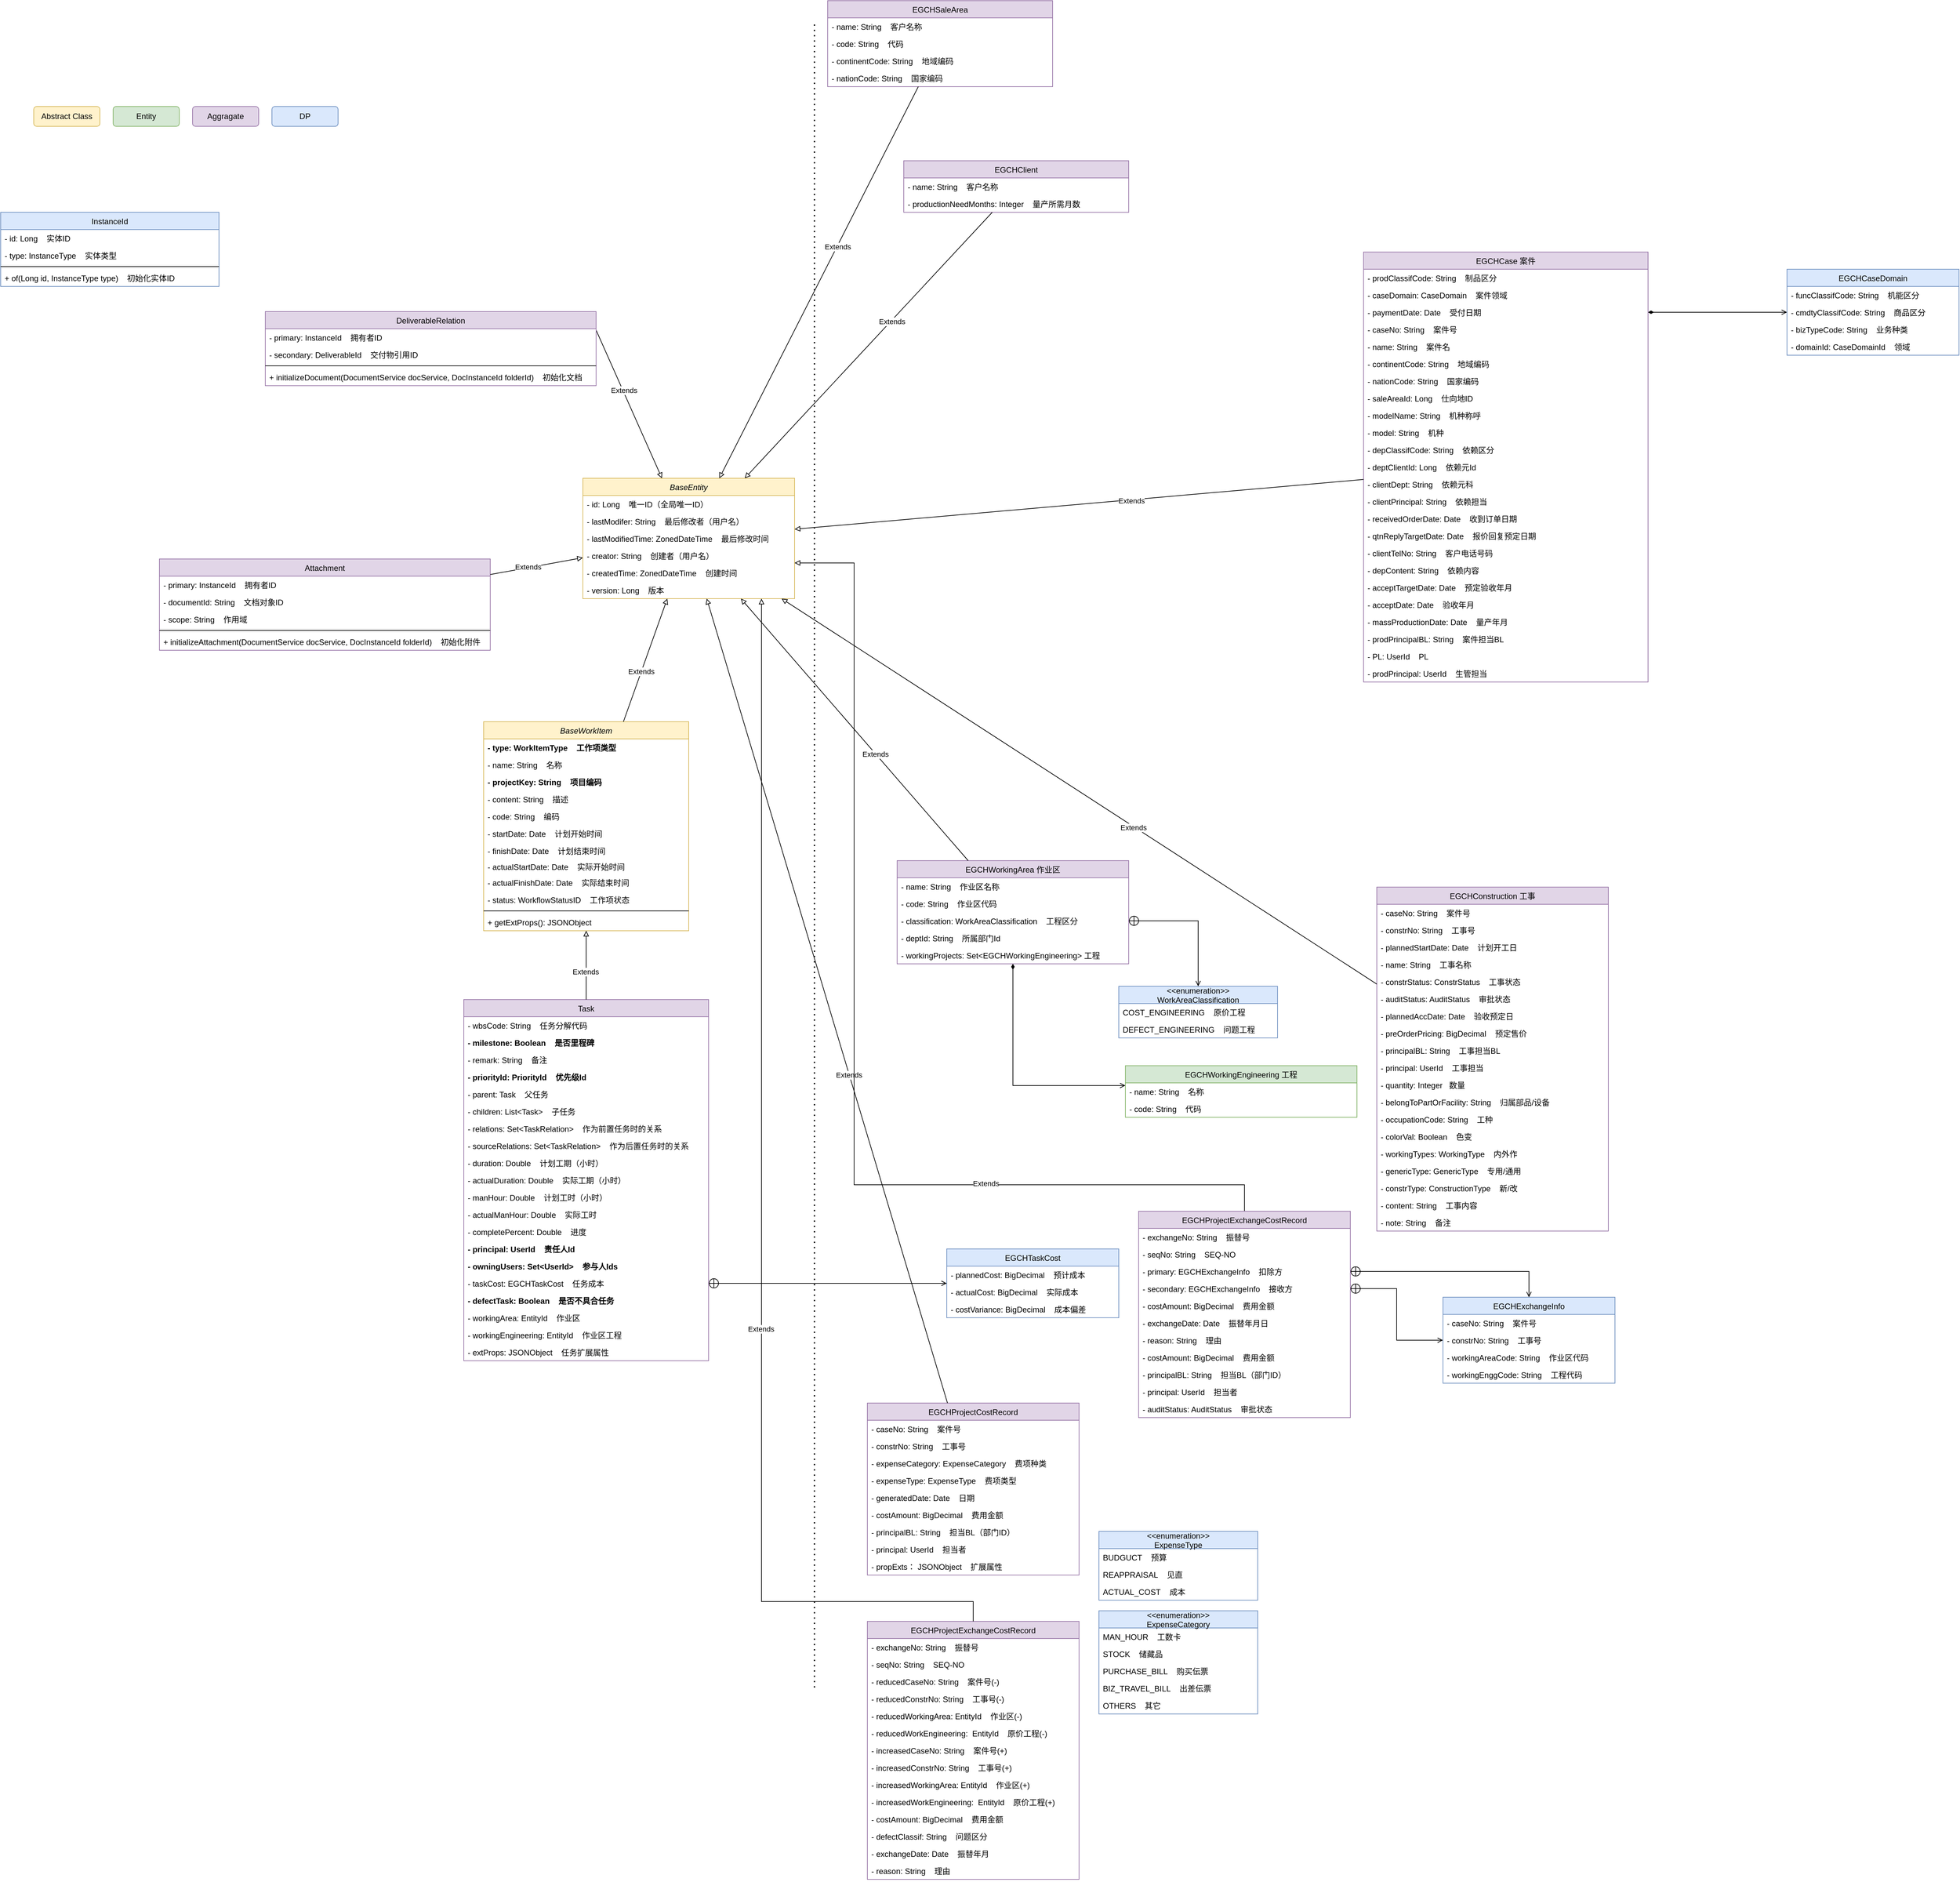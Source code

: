 <mxfile version="20.0.4" type="github">
  <diagram id="C1pqObuYRA7J3bohzl7f" name="Page-1">
    <mxGraphModel dx="10093" dy="3567" grid="1" gridSize="10" guides="1" tooltips="1" connect="1" arrows="1" fold="1" page="1" pageScale="1" pageWidth="3000" pageHeight="3000" math="0" shadow="0">
      <root>
        <mxCell id="0" />
        <mxCell id="1" parent="0" />
        <mxCell id="GxSKCjoKLXwjwlFbCsBX-8" value="Abstract Class" style="rounded=1;whiteSpace=wrap;html=1;fillColor=#fff2cc;strokeColor=#d6b656;" parent="1" vertex="1">
          <mxGeometry x="-8640" y="-2430" width="100" height="30" as="geometry" />
        </mxCell>
        <mxCell id="GxSKCjoKLXwjwlFbCsBX-9" value="Entity" style="rounded=1;whiteSpace=wrap;html=1;fillColor=#d5e8d4;strokeColor=#82b366;" parent="1" vertex="1">
          <mxGeometry x="-8520" y="-2430" width="100" height="30" as="geometry" />
        </mxCell>
        <mxCell id="GxSKCjoKLXwjwlFbCsBX-10" value="Aggragate" style="rounded=1;whiteSpace=wrap;html=1;fillColor=#e1d5e7;strokeColor=#9673a6;" parent="1" vertex="1">
          <mxGeometry x="-8400" y="-2430" width="100" height="30" as="geometry" />
        </mxCell>
        <mxCell id="GxSKCjoKLXwjwlFbCsBX-11" value="DP" style="rounded=1;whiteSpace=wrap;html=1;fillColor=#dae8fc;strokeColor=#6c8ebf;" parent="1" vertex="1">
          <mxGeometry x="-8280" y="-2430" width="100" height="30" as="geometry" />
        </mxCell>
        <mxCell id="GxSKCjoKLXwjwlFbCsBX-18" style="rounded=0;orthogonalLoop=1;jettySize=auto;html=1;exitX=1;exitY=0.25;exitDx=0;exitDy=0;endArrow=block;endFill=0;" parent="1" source="GxSKCjoKLXwjwlFbCsBX-14" target="GxSKCjoKLXwjwlFbCsBX-1" edge="1">
          <mxGeometry relative="1" as="geometry" />
        </mxCell>
        <mxCell id="GxSKCjoKLXwjwlFbCsBX-19" value="Extends" style="edgeLabel;html=1;align=center;verticalAlign=middle;resizable=0;points=[];" parent="GxSKCjoKLXwjwlFbCsBX-18" vertex="1" connectable="0">
          <mxGeometry x="-0.183" y="1" relative="1" as="geometry">
            <mxPoint as="offset" />
          </mxGeometry>
        </mxCell>
        <mxCell id="GxSKCjoKLXwjwlFbCsBX-14" value="DeliverableRelation" style="swimlane;fontStyle=0;childLayout=stackLayout;horizontal=1;startSize=26;fillColor=#e1d5e7;horizontalStack=0;resizeParent=1;resizeParentMax=0;resizeLast=0;collapsible=1;marginBottom=0;strokeColor=#9673a6;" parent="1" vertex="1">
          <mxGeometry x="-8290" y="-2120" width="500" height="112" as="geometry" />
        </mxCell>
        <mxCell id="GxSKCjoKLXwjwlFbCsBX-15" value="- primary: InstanceId    拥有者ID" style="text;strokeColor=none;fillColor=none;align=left;verticalAlign=top;spacingLeft=4;spacingRight=4;overflow=hidden;rotatable=0;points=[[0,0.5],[1,0.5]];portConstraint=eastwest;" parent="GxSKCjoKLXwjwlFbCsBX-14" vertex="1">
          <mxGeometry y="26" width="500" height="26" as="geometry" />
        </mxCell>
        <mxCell id="GxSKCjoKLXwjwlFbCsBX-16" value="- secondary: DeliverableId    交付物引用ID" style="text;strokeColor=none;fillColor=none;align=left;verticalAlign=top;spacingLeft=4;spacingRight=4;overflow=hidden;rotatable=0;points=[[0,0.5],[1,0.5]];portConstraint=eastwest;" parent="GxSKCjoKLXwjwlFbCsBX-14" vertex="1">
          <mxGeometry y="52" width="500" height="26" as="geometry" />
        </mxCell>
        <mxCell id="GxSKCjoKLXwjwlFbCsBX-20" value="" style="line;strokeWidth=1;fillColor=none;align=left;verticalAlign=middle;spacingTop=-1;spacingLeft=3;spacingRight=3;rotatable=0;labelPosition=right;points=[];portConstraint=eastwest;" parent="GxSKCjoKLXwjwlFbCsBX-14" vertex="1">
          <mxGeometry y="78" width="500" height="8" as="geometry" />
        </mxCell>
        <mxCell id="GxSKCjoKLXwjwlFbCsBX-21" value="+ initializeDocument(DocumentService docService, DocInstanceId folderId)    初始化文档" style="text;strokeColor=none;fillColor=none;align=left;verticalAlign=top;spacingLeft=4;spacingRight=4;overflow=hidden;rotatable=0;points=[[0,0.5],[1,0.5]];portConstraint=eastwest;" parent="GxSKCjoKLXwjwlFbCsBX-14" vertex="1">
          <mxGeometry y="86" width="500" height="26" as="geometry" />
        </mxCell>
        <mxCell id="GxSKCjoKLXwjwlFbCsBX-22" value="InstanceId" style="swimlane;fontStyle=0;childLayout=stackLayout;horizontal=1;startSize=26;fillColor=#dae8fc;horizontalStack=0;resizeParent=1;resizeParentMax=0;resizeLast=0;collapsible=1;marginBottom=0;strokeColor=#6c8ebf;" parent="1" vertex="1">
          <mxGeometry x="-8690" y="-2270" width="330" height="112" as="geometry" />
        </mxCell>
        <mxCell id="GxSKCjoKLXwjwlFbCsBX-23" value="- id: Long    实体ID" style="text;strokeColor=none;fillColor=none;align=left;verticalAlign=top;spacingLeft=4;spacingRight=4;overflow=hidden;rotatable=0;points=[[0,0.5],[1,0.5]];portConstraint=eastwest;" parent="GxSKCjoKLXwjwlFbCsBX-22" vertex="1">
          <mxGeometry y="26" width="330" height="26" as="geometry" />
        </mxCell>
        <mxCell id="GxSKCjoKLXwjwlFbCsBX-24" value="- type: InstanceType    实体类型" style="text;strokeColor=none;fillColor=none;align=left;verticalAlign=top;spacingLeft=4;spacingRight=4;overflow=hidden;rotatable=0;points=[[0,0.5],[1,0.5]];portConstraint=eastwest;" parent="GxSKCjoKLXwjwlFbCsBX-22" vertex="1">
          <mxGeometry y="52" width="330" height="26" as="geometry" />
        </mxCell>
        <mxCell id="GxSKCjoKLXwjwlFbCsBX-25" value="" style="line;strokeWidth=1;fillColor=none;align=left;verticalAlign=middle;spacingTop=-1;spacingLeft=3;spacingRight=3;rotatable=0;labelPosition=right;points=[];portConstraint=eastwest;" parent="GxSKCjoKLXwjwlFbCsBX-22" vertex="1">
          <mxGeometry y="78" width="330" height="8" as="geometry" />
        </mxCell>
        <mxCell id="GxSKCjoKLXwjwlFbCsBX-26" value="+ of(Long id, InstanceType type)    初始化实体ID" style="text;strokeColor=none;fillColor=none;align=left;verticalAlign=top;spacingLeft=4;spacingRight=4;overflow=hidden;rotatable=0;points=[[0,0.5],[1,0.5]];portConstraint=eastwest;" parent="GxSKCjoKLXwjwlFbCsBX-22" vertex="1">
          <mxGeometry y="86" width="330" height="26" as="geometry" />
        </mxCell>
        <mxCell id="GxSKCjoKLXwjwlFbCsBX-27" value="Attachment" style="swimlane;fontStyle=0;childLayout=stackLayout;horizontal=1;startSize=26;fillColor=#e1d5e7;horizontalStack=0;resizeParent=1;resizeParentMax=0;resizeLast=0;collapsible=1;marginBottom=0;strokeColor=#9673a6;" parent="1" vertex="1">
          <mxGeometry x="-8450" y="-1746" width="500" height="138" as="geometry" />
        </mxCell>
        <mxCell id="GxSKCjoKLXwjwlFbCsBX-28" value="- primary: InstanceId    拥有者ID" style="text;strokeColor=none;fillColor=none;align=left;verticalAlign=top;spacingLeft=4;spacingRight=4;overflow=hidden;rotatable=0;points=[[0,0.5],[1,0.5]];portConstraint=eastwest;" parent="GxSKCjoKLXwjwlFbCsBX-27" vertex="1">
          <mxGeometry y="26" width="500" height="26" as="geometry" />
        </mxCell>
        <mxCell id="GxSKCjoKLXwjwlFbCsBX-29" value="- documentId: String    文档对象ID" style="text;strokeColor=none;fillColor=none;align=left;verticalAlign=top;spacingLeft=4;spacingRight=4;overflow=hidden;rotatable=0;points=[[0,0.5],[1,0.5]];portConstraint=eastwest;" parent="GxSKCjoKLXwjwlFbCsBX-27" vertex="1">
          <mxGeometry y="52" width="500" height="26" as="geometry" />
        </mxCell>
        <mxCell id="GxSKCjoKLXwjwlFbCsBX-32" value="- scope: String    作用域" style="text;strokeColor=none;fillColor=none;align=left;verticalAlign=top;spacingLeft=4;spacingRight=4;overflow=hidden;rotatable=0;points=[[0,0.5],[1,0.5]];portConstraint=eastwest;" parent="GxSKCjoKLXwjwlFbCsBX-27" vertex="1">
          <mxGeometry y="78" width="500" height="26" as="geometry" />
        </mxCell>
        <mxCell id="GxSKCjoKLXwjwlFbCsBX-30" value="" style="line;strokeWidth=1;fillColor=none;align=left;verticalAlign=middle;spacingTop=-1;spacingLeft=3;spacingRight=3;rotatable=0;labelPosition=right;points=[];portConstraint=eastwest;" parent="GxSKCjoKLXwjwlFbCsBX-27" vertex="1">
          <mxGeometry y="104" width="500" height="8" as="geometry" />
        </mxCell>
        <mxCell id="GxSKCjoKLXwjwlFbCsBX-31" value="+ initializeAttachment(DocumentService docService, DocInstanceId folderId)    初始化附件" style="text;strokeColor=none;fillColor=none;align=left;verticalAlign=top;spacingLeft=4;spacingRight=4;overflow=hidden;rotatable=0;points=[[0,0.5],[1,0.5]];portConstraint=eastwest;" parent="GxSKCjoKLXwjwlFbCsBX-27" vertex="1">
          <mxGeometry y="112" width="500" height="26" as="geometry" />
        </mxCell>
        <mxCell id="GxSKCjoKLXwjwlFbCsBX-33" style="rounded=0;orthogonalLoop=1;jettySize=auto;html=1;endArrow=block;endFill=0;" parent="1" source="GxSKCjoKLXwjwlFbCsBX-27" target="GxSKCjoKLXwjwlFbCsBX-1" edge="1">
          <mxGeometry relative="1" as="geometry">
            <mxPoint x="-7840" y="-1970" as="sourcePoint" />
            <mxPoint x="-7640" y="-1879.444" as="targetPoint" />
          </mxGeometry>
        </mxCell>
        <mxCell id="GxSKCjoKLXwjwlFbCsBX-34" value="Extends" style="edgeLabel;html=1;align=center;verticalAlign=middle;resizable=0;points=[];" parent="GxSKCjoKLXwjwlFbCsBX-33" vertex="1" connectable="0">
          <mxGeometry x="-0.183" y="1" relative="1" as="geometry">
            <mxPoint as="offset" />
          </mxGeometry>
        </mxCell>
        <mxCell id="T1cl9DYxZVdn391FOhin-1" value="EGCHClient" style="swimlane;fontStyle=0;childLayout=stackLayout;horizontal=1;startSize=26;fillColor=#e1d5e7;horizontalStack=0;resizeParent=1;resizeParentMax=0;resizeLast=0;collapsible=1;marginBottom=0;strokeColor=#9673a6;" parent="1" vertex="1">
          <mxGeometry x="-7325" y="-2348" width="340" height="78" as="geometry" />
        </mxCell>
        <mxCell id="T1cl9DYxZVdn391FOhin-2" value="- name: String    客户名称" style="text;strokeColor=none;fillColor=none;align=left;verticalAlign=top;spacingLeft=4;spacingRight=4;overflow=hidden;rotatable=0;points=[[0,0.5],[1,0.5]];portConstraint=eastwest;" parent="T1cl9DYxZVdn391FOhin-1" vertex="1">
          <mxGeometry y="26" width="340" height="26" as="geometry" />
        </mxCell>
        <mxCell id="mGTa522xNCwmpT_wLKLB-1" value="- productionNeedMonths: Integer    量产所需月数" style="text;strokeColor=none;fillColor=none;align=left;verticalAlign=top;spacingLeft=4;spacingRight=4;overflow=hidden;rotatable=0;points=[[0,0.5],[1,0.5]];portConstraint=eastwest;" parent="T1cl9DYxZVdn391FOhin-1" vertex="1">
          <mxGeometry y="52" width="340" height="26" as="geometry" />
        </mxCell>
        <mxCell id="T1cl9DYxZVdn391FOhin-6" style="rounded=0;orthogonalLoop=1;jettySize=auto;html=1;endArrow=block;endFill=0;" parent="1" source="T1cl9DYxZVdn391FOhin-1" target="GxSKCjoKLXwjwlFbCsBX-1" edge="1">
          <mxGeometry relative="1" as="geometry">
            <mxPoint x="-7840" y="-1970" as="sourcePoint" />
            <mxPoint x="-7640" y="-1879.444" as="targetPoint" />
          </mxGeometry>
        </mxCell>
        <mxCell id="T1cl9DYxZVdn391FOhin-7" value="Extends" style="edgeLabel;html=1;align=center;verticalAlign=middle;resizable=0;points=[];" parent="T1cl9DYxZVdn391FOhin-6" vertex="1" connectable="0">
          <mxGeometry x="-0.183" y="1" relative="1" as="geometry">
            <mxPoint as="offset" />
          </mxGeometry>
        </mxCell>
        <mxCell id="T1cl9DYxZVdn391FOhin-21" value="" style="endArrow=none;dashed=1;html=1;dashPattern=1 3;strokeWidth=2;rounded=0;" parent="1" edge="1">
          <mxGeometry width="50" height="50" relative="1" as="geometry">
            <mxPoint x="-7460" y="-40" as="sourcePoint" />
            <mxPoint x="-7460" y="-2560" as="targetPoint" />
          </mxGeometry>
        </mxCell>
        <mxCell id="GxSKCjoKLXwjwlFbCsBX-1" value="BaseEntity" style="swimlane;fontStyle=2;childLayout=stackLayout;horizontal=1;startSize=26;fillColor=#fff2cc;horizontalStack=0;resizeParent=1;resizeParentMax=0;resizeLast=0;collapsible=1;marginBottom=0;strokeColor=#d6b656;" parent="1" vertex="1">
          <mxGeometry x="-7810" y="-1868" width="320" height="182" as="geometry" />
        </mxCell>
        <mxCell id="GxSKCjoKLXwjwlFbCsBX-7" value="- id: Long    唯一ID（全局唯一ID）" style="text;align=left;verticalAlign=top;spacingLeft=4;spacingRight=4;overflow=hidden;rotatable=0;points=[[0,0.5],[1,0.5]];portConstraint=eastwest;rounded=0;shadow=0;html=0;" parent="GxSKCjoKLXwjwlFbCsBX-1" vertex="1">
          <mxGeometry y="26" width="320" height="26" as="geometry" />
        </mxCell>
        <mxCell id="GxSKCjoKLXwjwlFbCsBX-2" value="- lastModifer: String    最后修改者（用户名）" style="text;align=left;verticalAlign=top;spacingLeft=4;spacingRight=4;overflow=hidden;rotatable=0;points=[[0,0.5],[1,0.5]];portConstraint=eastwest;rounded=0;shadow=0;html=0;" parent="GxSKCjoKLXwjwlFbCsBX-1" vertex="1">
          <mxGeometry y="52" width="320" height="26" as="geometry" />
        </mxCell>
        <mxCell id="GxSKCjoKLXwjwlFbCsBX-3" value="- lastModifiedTime: ZonedDateTime    最后修改时间" style="text;align=left;verticalAlign=top;spacingLeft=4;spacingRight=4;overflow=hidden;rotatable=0;points=[[0,0.5],[1,0.5]];portConstraint=eastwest;rounded=0;shadow=0;html=0;" parent="GxSKCjoKLXwjwlFbCsBX-1" vertex="1">
          <mxGeometry y="78" width="320" height="26" as="geometry" />
        </mxCell>
        <mxCell id="GxSKCjoKLXwjwlFbCsBX-4" value="- creator: String    创建者（用户名）" style="text;align=left;verticalAlign=top;spacingLeft=4;spacingRight=4;overflow=hidden;rotatable=0;points=[[0,0.5],[1,0.5]];portConstraint=eastwest;rounded=0;shadow=0;html=0;" parent="GxSKCjoKLXwjwlFbCsBX-1" vertex="1">
          <mxGeometry y="104" width="320" height="26" as="geometry" />
        </mxCell>
        <mxCell id="GxSKCjoKLXwjwlFbCsBX-5" value="- createdTime: ZonedDateTime    创建时间" style="text;align=left;verticalAlign=top;spacingLeft=4;spacingRight=4;overflow=hidden;rotatable=0;points=[[0,0.5],[1,0.5]];portConstraint=eastwest;rounded=0;shadow=0;html=0;" parent="GxSKCjoKLXwjwlFbCsBX-1" vertex="1">
          <mxGeometry y="130" width="320" height="26" as="geometry" />
        </mxCell>
        <mxCell id="GxSKCjoKLXwjwlFbCsBX-6" value="- version: Long    版本" style="text;align=left;verticalAlign=top;spacingLeft=4;spacingRight=4;overflow=hidden;rotatable=0;points=[[0,0.5],[1,0.5]];portConstraint=eastwest;" parent="GxSKCjoKLXwjwlFbCsBX-1" vertex="1">
          <mxGeometry y="156" width="320" height="26" as="geometry" />
        </mxCell>
        <mxCell id="T1cl9DYxZVdn391FOhin-22" value="EGCHConstruction 工事" style="swimlane;fontStyle=0;childLayout=stackLayout;horizontal=1;startSize=26;fillColor=#e1d5e7;horizontalStack=0;resizeParent=1;resizeParentMax=0;resizeLast=0;collapsible=1;marginBottom=0;strokeColor=#9673a6;" parent="1" vertex="1">
          <mxGeometry x="-6610" y="-1250" width="350" height="520" as="geometry" />
        </mxCell>
        <mxCell id="T1cl9DYxZVdn391FOhin-23" value="- caseNo: String    案件号" style="text;strokeColor=none;fillColor=none;align=left;verticalAlign=top;spacingLeft=4;spacingRight=4;overflow=hidden;rotatable=0;points=[[0,0.5],[1,0.5]];portConstraint=eastwest;" parent="T1cl9DYxZVdn391FOhin-22" vertex="1">
          <mxGeometry y="26" width="350" height="26" as="geometry" />
        </mxCell>
        <mxCell id="T1cl9DYxZVdn391FOhin-24" value="- constrNo: String    工事号" style="text;strokeColor=none;fillColor=none;align=left;verticalAlign=top;spacingLeft=4;spacingRight=4;overflow=hidden;rotatable=0;points=[[0,0.5],[1,0.5]];portConstraint=eastwest;" parent="T1cl9DYxZVdn391FOhin-22" vertex="1">
          <mxGeometry y="52" width="350" height="26" as="geometry" />
        </mxCell>
        <mxCell id="y_kkda3_Ay3TBaLJsm-H-7" value="- plannedStartDate: Date    计划开工日" style="text;strokeColor=none;fillColor=none;align=left;verticalAlign=top;spacingLeft=4;spacingRight=4;overflow=hidden;rotatable=0;points=[[0,0.5],[1,0.5]];portConstraint=eastwest;" parent="T1cl9DYxZVdn391FOhin-22" vertex="1">
          <mxGeometry y="78" width="350" height="26" as="geometry" />
        </mxCell>
        <mxCell id="T1cl9DYxZVdn391FOhin-26" value="- name: String    工事名称" style="text;strokeColor=none;fillColor=none;align=left;verticalAlign=top;spacingLeft=4;spacingRight=4;overflow=hidden;rotatable=0;points=[[0,0.5],[1,0.5]];portConstraint=eastwest;" parent="T1cl9DYxZVdn391FOhin-22" vertex="1">
          <mxGeometry y="104" width="350" height="26" as="geometry" />
        </mxCell>
        <mxCell id="b5ox0SlaFc0V9Cb4xuEo-10" value="- constrStatus: ConstrStatus    工事状态" style="text;strokeColor=none;fillColor=none;align=left;verticalAlign=top;spacingLeft=4;spacingRight=4;overflow=hidden;rotatable=0;points=[[0,0.5],[1,0.5]];portConstraint=eastwest;" parent="T1cl9DYxZVdn391FOhin-22" vertex="1">
          <mxGeometry y="130" width="350" height="26" as="geometry" />
        </mxCell>
        <mxCell id="8xNMmJOKRactul_jW2mR-3" value="- auditStatus: AuditStatus    审批状态" style="text;strokeColor=none;fillColor=none;align=left;verticalAlign=top;spacingLeft=4;spacingRight=4;overflow=hidden;rotatable=0;points=[[0,0.5],[1,0.5]];portConstraint=eastwest;" parent="T1cl9DYxZVdn391FOhin-22" vertex="1">
          <mxGeometry y="156" width="350" height="26" as="geometry" />
        </mxCell>
        <mxCell id="T1cl9DYxZVdn391FOhin-25" value="- plannedAccDate: Date    验收预定日" style="text;strokeColor=none;fillColor=none;align=left;verticalAlign=top;spacingLeft=4;spacingRight=4;overflow=hidden;rotatable=0;points=[[0,0.5],[1,0.5]];portConstraint=eastwest;" parent="T1cl9DYxZVdn391FOhin-22" vertex="1">
          <mxGeometry y="182" width="350" height="26" as="geometry" />
        </mxCell>
        <mxCell id="8xNMmJOKRactul_jW2mR-2" value="- preOrderPricing: BigDecimal    预定售价" style="text;strokeColor=none;fillColor=none;align=left;verticalAlign=top;spacingLeft=4;spacingRight=4;overflow=hidden;rotatable=0;points=[[0,0.5],[1,0.5]];portConstraint=eastwest;" parent="T1cl9DYxZVdn391FOhin-22" vertex="1">
          <mxGeometry y="208" width="350" height="26" as="geometry" />
        </mxCell>
        <mxCell id="T1cl9DYxZVdn391FOhin-28" value="- principalBL: String    工事担当BL" style="text;strokeColor=none;fillColor=none;align=left;verticalAlign=top;spacingLeft=4;spacingRight=4;overflow=hidden;rotatable=0;points=[[0,0.5],[1,0.5]];portConstraint=eastwest;" parent="T1cl9DYxZVdn391FOhin-22" vertex="1">
          <mxGeometry y="234" width="350" height="26" as="geometry" />
        </mxCell>
        <mxCell id="T1cl9DYxZVdn391FOhin-27" value="- principal: UserId    工事担当" style="text;strokeColor=none;fillColor=none;align=left;verticalAlign=top;spacingLeft=4;spacingRight=4;overflow=hidden;rotatable=0;points=[[0,0.5],[1,0.5]];portConstraint=eastwest;" parent="T1cl9DYxZVdn391FOhin-22" vertex="1">
          <mxGeometry y="260" width="350" height="26" as="geometry" />
        </mxCell>
        <mxCell id="T1cl9DYxZVdn391FOhin-29" value="- quantity: Integer   数量" style="text;strokeColor=none;fillColor=none;align=left;verticalAlign=top;spacingLeft=4;spacingRight=4;overflow=hidden;rotatable=0;points=[[0,0.5],[1,0.5]];portConstraint=eastwest;" parent="T1cl9DYxZVdn391FOhin-22" vertex="1">
          <mxGeometry y="286" width="350" height="26" as="geometry" />
        </mxCell>
        <mxCell id="yUw7qyCRAOKWVWcaEYbg-1" value="- belongToPartOrFacility: String    归属部品/设备" style="text;strokeColor=none;fillColor=none;align=left;verticalAlign=top;spacingLeft=4;spacingRight=4;overflow=hidden;rotatable=0;points=[[0,0.5],[1,0.5]];portConstraint=eastwest;" parent="T1cl9DYxZVdn391FOhin-22" vertex="1">
          <mxGeometry y="312" width="350" height="26" as="geometry" />
        </mxCell>
        <mxCell id="T1cl9DYxZVdn391FOhin-30" value="- occupationCode: String    工种" style="text;strokeColor=none;fillColor=none;align=left;verticalAlign=top;spacingLeft=4;spacingRight=4;overflow=hidden;rotatable=0;points=[[0,0.5],[1,0.5]];portConstraint=eastwest;" parent="T1cl9DYxZVdn391FOhin-22" vertex="1">
          <mxGeometry y="338" width="350" height="26" as="geometry" />
        </mxCell>
        <mxCell id="8xNMmJOKRactul_jW2mR-1" value="- colorVal: Boolean    色变" style="text;strokeColor=none;fillColor=none;align=left;verticalAlign=top;spacingLeft=4;spacingRight=4;overflow=hidden;rotatable=0;points=[[0,0.5],[1,0.5]];portConstraint=eastwest;" parent="T1cl9DYxZVdn391FOhin-22" vertex="1">
          <mxGeometry y="364" width="350" height="26" as="geometry" />
        </mxCell>
        <mxCell id="yUw7qyCRAOKWVWcaEYbg-2" value="- workingTypes: WorkingType    内外作" style="text;strokeColor=none;fillColor=none;align=left;verticalAlign=top;spacingLeft=4;spacingRight=4;overflow=hidden;rotatable=0;points=[[0,0.5],[1,0.5]];portConstraint=eastwest;" parent="T1cl9DYxZVdn391FOhin-22" vertex="1">
          <mxGeometry y="390" width="350" height="26" as="geometry" />
        </mxCell>
        <mxCell id="T1cl9DYxZVdn391FOhin-31" value="- genericType: GenericType    专用/通用" style="text;strokeColor=none;fillColor=none;align=left;verticalAlign=top;spacingLeft=4;spacingRight=4;overflow=hidden;rotatable=0;points=[[0,0.5],[1,0.5]];portConstraint=eastwest;" parent="T1cl9DYxZVdn391FOhin-22" vertex="1">
          <mxGeometry y="416" width="350" height="26" as="geometry" />
        </mxCell>
        <mxCell id="T1cl9DYxZVdn391FOhin-32" value="- constrType: ConstructionType    新/改" style="text;strokeColor=none;fillColor=none;align=left;verticalAlign=top;spacingLeft=4;spacingRight=4;overflow=hidden;rotatable=0;points=[[0,0.5],[1,0.5]];portConstraint=eastwest;" parent="T1cl9DYxZVdn391FOhin-22" vertex="1">
          <mxGeometry y="442" width="350" height="26" as="geometry" />
        </mxCell>
        <mxCell id="T1cl9DYxZVdn391FOhin-33" value="- content: String    工事内容" style="text;strokeColor=none;fillColor=none;align=left;verticalAlign=top;spacingLeft=4;spacingRight=4;overflow=hidden;rotatable=0;points=[[0,0.5],[1,0.5]];portConstraint=eastwest;" parent="T1cl9DYxZVdn391FOhin-22" vertex="1">
          <mxGeometry y="468" width="350" height="26" as="geometry" />
        </mxCell>
        <mxCell id="T1cl9DYxZVdn391FOhin-34" value="- note: String    备注" style="text;strokeColor=none;fillColor=none;align=left;verticalAlign=top;spacingLeft=4;spacingRight=4;overflow=hidden;rotatable=0;points=[[0,0.5],[1,0.5]];portConstraint=eastwest;" parent="T1cl9DYxZVdn391FOhin-22" vertex="1">
          <mxGeometry y="494" width="350" height="26" as="geometry" />
        </mxCell>
        <mxCell id="T1cl9DYxZVdn391FOhin-37" style="rounded=0;orthogonalLoop=1;jettySize=auto;html=1;endArrow=block;endFill=0;" parent="1" source="T1cl9DYxZVdn391FOhin-22" target="GxSKCjoKLXwjwlFbCsBX-1" edge="1">
          <mxGeometry relative="1" as="geometry">
            <mxPoint x="-7031.873" y="-2014" as="sourcePoint" />
            <mxPoint x="-7300" y="-1889.37" as="targetPoint" />
          </mxGeometry>
        </mxCell>
        <mxCell id="T1cl9DYxZVdn391FOhin-38" value="Extends" style="edgeLabel;html=1;align=center;verticalAlign=middle;resizable=0;points=[];" parent="T1cl9DYxZVdn391FOhin-37" vertex="1" connectable="0">
          <mxGeometry x="-0.183" y="1" relative="1" as="geometry">
            <mxPoint as="offset" />
          </mxGeometry>
        </mxCell>
        <mxCell id="T1cl9DYxZVdn391FOhin-39" value="EGCHCase 案件" style="swimlane;fontStyle=0;childLayout=stackLayout;horizontal=1;startSize=26;fillColor=#e1d5e7;horizontalStack=0;resizeParent=1;resizeParentMax=0;resizeLast=0;collapsible=1;marginBottom=0;strokeColor=#9673a6;" parent="1" vertex="1">
          <mxGeometry x="-6630" y="-2210" width="430" height="650" as="geometry" />
        </mxCell>
        <mxCell id="T1cl9DYxZVdn391FOhin-59" value="- prodClassifCode: String    制品区分" style="text;strokeColor=none;fillColor=none;align=left;verticalAlign=top;spacingLeft=4;spacingRight=4;overflow=hidden;rotatable=0;points=[[0,0.5],[1,0.5]];portConstraint=eastwest;" parent="T1cl9DYxZVdn391FOhin-39" vertex="1">
          <mxGeometry y="26" width="430" height="26" as="geometry" />
        </mxCell>
        <mxCell id="T1cl9DYxZVdn391FOhin-56" value="- caseDomain: CaseDomain    案件领域" style="text;strokeColor=none;fillColor=none;align=left;verticalAlign=top;spacingLeft=4;spacingRight=4;overflow=hidden;rotatable=0;points=[[0,0.5],[1,0.5]];portConstraint=eastwest;" parent="T1cl9DYxZVdn391FOhin-39" vertex="1">
          <mxGeometry y="52" width="430" height="26" as="geometry" />
        </mxCell>
        <mxCell id="T1cl9DYxZVdn391FOhin-67" value="- paymentDate: Date    受付日期" style="text;strokeColor=none;fillColor=none;align=left;verticalAlign=top;spacingLeft=4;spacingRight=4;overflow=hidden;rotatable=0;points=[[0,0.5],[1,0.5]];portConstraint=eastwest;" parent="T1cl9DYxZVdn391FOhin-39" vertex="1">
          <mxGeometry y="78" width="430" height="26" as="geometry" />
        </mxCell>
        <mxCell id="T1cl9DYxZVdn391FOhin-40" value="- caseNo: String    案件号" style="text;strokeColor=none;fillColor=none;align=left;verticalAlign=top;spacingLeft=4;spacingRight=4;overflow=hidden;rotatable=0;points=[[0,0.5],[1,0.5]];portConstraint=eastwest;" parent="T1cl9DYxZVdn391FOhin-39" vertex="1">
          <mxGeometry y="104" width="430" height="26" as="geometry" />
        </mxCell>
        <mxCell id="T1cl9DYxZVdn391FOhin-41" value="- name: String    案件名" style="text;strokeColor=none;fillColor=none;align=left;verticalAlign=top;spacingLeft=4;spacingRight=4;overflow=hidden;rotatable=0;points=[[0,0.5],[1,0.5]];portConstraint=eastwest;" parent="T1cl9DYxZVdn391FOhin-39" vertex="1">
          <mxGeometry y="130" width="430" height="26" as="geometry" />
        </mxCell>
        <mxCell id="T1cl9DYxZVdn391FOhin-17" value="- continentCode: String    地域编码" style="text;strokeColor=none;fillColor=none;align=left;verticalAlign=top;spacingLeft=4;spacingRight=4;overflow=hidden;rotatable=0;points=[[0,0.5],[1,0.5]];portConstraint=eastwest;" parent="T1cl9DYxZVdn391FOhin-39" vertex="1">
          <mxGeometry y="156" width="430" height="26" as="geometry" />
        </mxCell>
        <mxCell id="T1cl9DYxZVdn391FOhin-18" value="- nationCode: String    国家编码" style="text;strokeColor=none;fillColor=none;align=left;verticalAlign=top;spacingLeft=4;spacingRight=4;overflow=hidden;rotatable=0;points=[[0,0.5],[1,0.5]];portConstraint=eastwest;" parent="T1cl9DYxZVdn391FOhin-39" vertex="1">
          <mxGeometry y="182" width="430" height="26" as="geometry" />
        </mxCell>
        <mxCell id="mGTa522xNCwmpT_wLKLB-3" value="- saleAreaId: Long    仕向地ID" style="text;strokeColor=none;fillColor=none;align=left;verticalAlign=top;spacingLeft=4;spacingRight=4;overflow=hidden;rotatable=0;points=[[0,0.5],[1,0.5]];portConstraint=eastwest;" parent="T1cl9DYxZVdn391FOhin-39" vertex="1">
          <mxGeometry y="208" width="430" height="26" as="geometry" />
        </mxCell>
        <mxCell id="y_kkda3_Ay3TBaLJsm-H-2" value="- modelName: String    机种称呼" style="text;strokeColor=none;fillColor=none;align=left;verticalAlign=top;spacingLeft=4;spacingRight=4;overflow=hidden;rotatable=0;points=[[0,0.5],[1,0.5]];portConstraint=eastwest;" parent="T1cl9DYxZVdn391FOhin-39" vertex="1">
          <mxGeometry y="234" width="430" height="26" as="geometry" />
        </mxCell>
        <mxCell id="y_kkda3_Ay3TBaLJsm-H-1" value="- model: String    机种" style="text;strokeColor=none;fillColor=none;align=left;verticalAlign=top;spacingLeft=4;spacingRight=4;overflow=hidden;rotatable=0;points=[[0,0.5],[1,0.5]];portConstraint=eastwest;" parent="T1cl9DYxZVdn391FOhin-39" vertex="1">
          <mxGeometry y="260" width="430" height="26" as="geometry" />
        </mxCell>
        <mxCell id="T1cl9DYxZVdn391FOhin-69" value="- depClassifCode: String    依赖区分" style="text;strokeColor=none;fillColor=none;align=left;verticalAlign=top;spacingLeft=4;spacingRight=4;overflow=hidden;rotatable=0;points=[[0,0.5],[1,0.5]];portConstraint=eastwest;" parent="T1cl9DYxZVdn391FOhin-39" vertex="1">
          <mxGeometry y="286" width="430" height="26" as="geometry" />
        </mxCell>
        <mxCell id="T1cl9DYxZVdn391FOhin-42" value="- deptClientId: Long    依赖元Id" style="text;strokeColor=none;fillColor=none;align=left;verticalAlign=top;spacingLeft=4;spacingRight=4;overflow=hidden;rotatable=0;points=[[0,0.5],[1,0.5]];portConstraint=eastwest;" parent="T1cl9DYxZVdn391FOhin-39" vertex="1">
          <mxGeometry y="312" width="430" height="26" as="geometry" />
        </mxCell>
        <mxCell id="mGTa522xNCwmpT_wLKLB-4" value="- clientDept: String    依赖元科" style="text;strokeColor=none;fillColor=none;align=left;verticalAlign=top;spacingLeft=4;spacingRight=4;overflow=hidden;rotatable=0;points=[[0,0.5],[1,0.5]];portConstraint=eastwest;" parent="T1cl9DYxZVdn391FOhin-39" vertex="1">
          <mxGeometry y="338" width="430" height="26" as="geometry" />
        </mxCell>
        <mxCell id="mGTa522xNCwmpT_wLKLB-5" value="- clientPrincipal: String    依赖担当" style="text;strokeColor=none;fillColor=none;align=left;verticalAlign=top;spacingLeft=4;spacingRight=4;overflow=hidden;rotatable=0;points=[[0,0.5],[1,0.5]];portConstraint=eastwest;" parent="T1cl9DYxZVdn391FOhin-39" vertex="1">
          <mxGeometry y="364" width="430" height="26" as="geometry" />
        </mxCell>
        <mxCell id="b5ox0SlaFc0V9Cb4xuEo-4" value="- receivedOrderDate: Date    收到订单日期" style="text;strokeColor=none;fillColor=none;align=left;verticalAlign=top;spacingLeft=4;spacingRight=4;overflow=hidden;rotatable=0;points=[[0,0.5],[1,0.5]];portConstraint=eastwest;" parent="T1cl9DYxZVdn391FOhin-39" vertex="1">
          <mxGeometry y="390" width="430" height="26" as="geometry" />
        </mxCell>
        <mxCell id="b5ox0SlaFc0V9Cb4xuEo-5" value="- qtnReplyTargetDate: Date    报价回复预定日期" style="text;strokeColor=none;fillColor=none;align=left;verticalAlign=top;spacingLeft=4;spacingRight=4;overflow=hidden;rotatable=0;points=[[0,0.5],[1,0.5]];portConstraint=eastwest;" parent="T1cl9DYxZVdn391FOhin-39" vertex="1">
          <mxGeometry y="416" width="430" height="26" as="geometry" />
        </mxCell>
        <mxCell id="b5ox0SlaFc0V9Cb4xuEo-6" value="- clientTelNo: String    客户电话号码" style="text;strokeColor=none;fillColor=none;align=left;verticalAlign=top;spacingLeft=4;spacingRight=4;overflow=hidden;rotatable=0;points=[[0,0.5],[1,0.5]];portConstraint=eastwest;" parent="T1cl9DYxZVdn391FOhin-39" vertex="1">
          <mxGeometry y="442" width="430" height="26" as="geometry" />
        </mxCell>
        <mxCell id="b5ox0SlaFc0V9Cb4xuEo-7" value="- depContent: String    依赖内容" style="text;strokeColor=none;fillColor=none;align=left;verticalAlign=top;spacingLeft=4;spacingRight=4;overflow=hidden;rotatable=0;points=[[0,0.5],[1,0.5]];portConstraint=eastwest;" parent="T1cl9DYxZVdn391FOhin-39" vertex="1">
          <mxGeometry y="468" width="430" height="26" as="geometry" />
        </mxCell>
        <mxCell id="b5ox0SlaFc0V9Cb4xuEo-8" value="- acceptTargetDate: Date    预定验收年月" style="text;strokeColor=none;fillColor=none;align=left;verticalAlign=top;spacingLeft=4;spacingRight=4;overflow=hidden;rotatable=0;points=[[0,0.5],[1,0.5]];portConstraint=eastwest;" parent="T1cl9DYxZVdn391FOhin-39" vertex="1">
          <mxGeometry y="494" width="430" height="26" as="geometry" />
        </mxCell>
        <mxCell id="y_kkda3_Ay3TBaLJsm-H-4" value="- acceptDate: Date    验收年月" style="text;strokeColor=none;fillColor=none;align=left;verticalAlign=top;spacingLeft=4;spacingRight=4;overflow=hidden;rotatable=0;points=[[0,0.5],[1,0.5]];portConstraint=eastwest;" parent="T1cl9DYxZVdn391FOhin-39" vertex="1">
          <mxGeometry y="520" width="430" height="26" as="geometry" />
        </mxCell>
        <mxCell id="y_kkda3_Ay3TBaLJsm-H-5" value="- massProductionDate: Date    量产年月" style="text;strokeColor=none;fillColor=none;align=left;verticalAlign=top;spacingLeft=4;spacingRight=4;overflow=hidden;rotatable=0;points=[[0,0.5],[1,0.5]];portConstraint=eastwest;" parent="T1cl9DYxZVdn391FOhin-39" vertex="1">
          <mxGeometry y="546" width="430" height="26" as="geometry" />
        </mxCell>
        <mxCell id="y_kkda3_Ay3TBaLJsm-H-3" value="- prodPrincipalBL: String    案件担当BL" style="text;strokeColor=none;fillColor=none;align=left;verticalAlign=top;spacingLeft=4;spacingRight=4;overflow=hidden;rotatable=0;points=[[0,0.5],[1,0.5]];portConstraint=eastwest;" parent="T1cl9DYxZVdn391FOhin-39" vertex="1">
          <mxGeometry y="572" width="430" height="26" as="geometry" />
        </mxCell>
        <mxCell id="y_kkda3_Ay3TBaLJsm-H-6" value="- PL: UserId    PL" style="text;strokeColor=none;fillColor=none;align=left;verticalAlign=top;spacingLeft=4;spacingRight=4;overflow=hidden;rotatable=0;points=[[0,0.5],[1,0.5]];portConstraint=eastwest;" parent="T1cl9DYxZVdn391FOhin-39" vertex="1">
          <mxGeometry y="598" width="430" height="26" as="geometry" />
        </mxCell>
        <mxCell id="b5ox0SlaFc0V9Cb4xuEo-9" value="- prodPrincipal: UserId    生管担当" style="text;strokeColor=none;fillColor=none;align=left;verticalAlign=top;spacingLeft=4;spacingRight=4;overflow=hidden;rotatable=0;points=[[0,0.5],[1,0.5]];portConstraint=eastwest;" parent="T1cl9DYxZVdn391FOhin-39" vertex="1">
          <mxGeometry y="624" width="430" height="26" as="geometry" />
        </mxCell>
        <mxCell id="T1cl9DYxZVdn391FOhin-54" style="rounded=0;orthogonalLoop=1;jettySize=auto;html=1;endArrow=block;endFill=0;" parent="1" source="T1cl9DYxZVdn391FOhin-39" target="GxSKCjoKLXwjwlFbCsBX-1" edge="1">
          <mxGeometry relative="1" as="geometry">
            <mxPoint x="-7031.873" y="-2014" as="sourcePoint" />
            <mxPoint x="-7300" y="-1889.37" as="targetPoint" />
          </mxGeometry>
        </mxCell>
        <mxCell id="T1cl9DYxZVdn391FOhin-55" value="Extends" style="edgeLabel;html=1;align=center;verticalAlign=middle;resizable=0;points=[];" parent="T1cl9DYxZVdn391FOhin-54" vertex="1" connectable="0">
          <mxGeometry x="-0.183" y="1" relative="1" as="geometry">
            <mxPoint as="offset" />
          </mxGeometry>
        </mxCell>
        <mxCell id="T1cl9DYxZVdn391FOhin-58" value="EGCHCaseDomain" style="swimlane;fontStyle=0;childLayout=stackLayout;horizontal=1;startSize=26;fillColor=#dae8fc;horizontalStack=0;resizeParent=1;resizeParentMax=0;resizeLast=0;collapsible=1;marginBottom=0;strokeColor=#6c8ebf;" parent="1" vertex="1">
          <mxGeometry x="-5990" y="-2184" width="260" height="130" as="geometry" />
        </mxCell>
        <mxCell id="T1cl9DYxZVdn391FOhin-64" value="- funcClassifCode: String    机能区分" style="text;strokeColor=none;fillColor=none;align=left;verticalAlign=top;spacingLeft=4;spacingRight=4;overflow=hidden;rotatable=0;points=[[0,0.5],[1,0.5]];portConstraint=eastwest;" parent="T1cl9DYxZVdn391FOhin-58" vertex="1">
          <mxGeometry y="26" width="260" height="26" as="geometry" />
        </mxCell>
        <mxCell id="T1cl9DYxZVdn391FOhin-65" value="- cmdtyClassifCode: String    商品区分" style="text;strokeColor=none;fillColor=none;align=left;verticalAlign=top;spacingLeft=4;spacingRight=4;overflow=hidden;rotatable=0;points=[[0,0.5],[1,0.5]];portConstraint=eastwest;" parent="T1cl9DYxZVdn391FOhin-58" vertex="1">
          <mxGeometry y="52" width="260" height="26" as="geometry" />
        </mxCell>
        <mxCell id="T1cl9DYxZVdn391FOhin-66" value="- bizTypeCode: String    业务种类" style="text;strokeColor=none;fillColor=none;align=left;verticalAlign=top;spacingLeft=4;spacingRight=4;overflow=hidden;rotatable=0;points=[[0,0.5],[1,0.5]];portConstraint=eastwest;" parent="T1cl9DYxZVdn391FOhin-58" vertex="1">
          <mxGeometry y="78" width="260" height="26" as="geometry" />
        </mxCell>
        <mxCell id="T1cl9DYxZVdn391FOhin-57" value="- domainId: CaseDomainId    领域" style="text;strokeColor=none;fillColor=none;align=left;verticalAlign=top;spacingLeft=4;spacingRight=4;overflow=hidden;rotatable=0;points=[[0,0.5],[1,0.5]];portConstraint=eastwest;" parent="T1cl9DYxZVdn391FOhin-58" vertex="1">
          <mxGeometry y="104" width="260" height="26" as="geometry" />
        </mxCell>
        <mxCell id="b5ox0SlaFc0V9Cb4xuEo-1" style="edgeStyle=orthogonalEdgeStyle;rounded=0;orthogonalLoop=1;jettySize=auto;html=1;startArrow=diamondThin;startFill=1;endArrow=open;endFill=0;" parent="1" source="T1cl9DYxZVdn391FOhin-67" target="T1cl9DYxZVdn391FOhin-58" edge="1">
          <mxGeometry relative="1" as="geometry">
            <Array as="points" />
          </mxGeometry>
        </mxCell>
        <mxCell id="GLM6A3cR7_lc0yM1_VjN-1" value="EGCHSaleArea" style="swimlane;fontStyle=0;childLayout=stackLayout;horizontal=1;startSize=26;fillColor=#e1d5e7;horizontalStack=0;resizeParent=1;resizeParentMax=0;resizeLast=0;collapsible=1;marginBottom=0;strokeColor=#9673a6;" parent="1" vertex="1">
          <mxGeometry x="-7440" y="-2590" width="340" height="130" as="geometry" />
        </mxCell>
        <mxCell id="GLM6A3cR7_lc0yM1_VjN-2" value="- name: String    客户名称" style="text;strokeColor=none;fillColor=none;align=left;verticalAlign=top;spacingLeft=4;spacingRight=4;overflow=hidden;rotatable=0;points=[[0,0.5],[1,0.5]];portConstraint=eastwest;" parent="GLM6A3cR7_lc0yM1_VjN-1" vertex="1">
          <mxGeometry y="26" width="340" height="26" as="geometry" />
        </mxCell>
        <mxCell id="GLM6A3cR7_lc0yM1_VjN-3" value="- code: String    代码" style="text;strokeColor=none;fillColor=none;align=left;verticalAlign=top;spacingLeft=4;spacingRight=4;overflow=hidden;rotatable=0;points=[[0,0.5],[1,0.5]];portConstraint=eastwest;" parent="GLM6A3cR7_lc0yM1_VjN-1" vertex="1">
          <mxGeometry y="52" width="340" height="26" as="geometry" />
        </mxCell>
        <mxCell id="GLM6A3cR7_lc0yM1_VjN-6" value="- continentCode: String    地域编码" style="text;strokeColor=none;fillColor=none;align=left;verticalAlign=top;spacingLeft=4;spacingRight=4;overflow=hidden;rotatable=0;points=[[0,0.5],[1,0.5]];portConstraint=eastwest;" parent="GLM6A3cR7_lc0yM1_VjN-1" vertex="1">
          <mxGeometry y="78" width="340" height="26" as="geometry" />
        </mxCell>
        <mxCell id="GLM6A3cR7_lc0yM1_VjN-7" value="- nationCode: String    国家编码" style="text;strokeColor=none;fillColor=none;align=left;verticalAlign=top;spacingLeft=4;spacingRight=4;overflow=hidden;rotatable=0;points=[[0,0.5],[1,0.5]];portConstraint=eastwest;" parent="GLM6A3cR7_lc0yM1_VjN-1" vertex="1">
          <mxGeometry y="104" width="340" height="26" as="geometry" />
        </mxCell>
        <mxCell id="GLM6A3cR7_lc0yM1_VjN-8" style="rounded=0;orthogonalLoop=1;jettySize=auto;html=1;endArrow=block;endFill=0;" parent="1" source="GLM6A3cR7_lc0yM1_VjN-1" target="GxSKCjoKLXwjwlFbCsBX-1" edge="1">
          <mxGeometry relative="1" as="geometry">
            <mxPoint x="-7321.165" y="-2028" as="sourcePoint" />
            <mxPoint x="-7528.835" y="-1858" as="targetPoint" />
          </mxGeometry>
        </mxCell>
        <mxCell id="GLM6A3cR7_lc0yM1_VjN-9" value="Extends" style="edgeLabel;html=1;align=center;verticalAlign=middle;resizable=0;points=[];" parent="GLM6A3cR7_lc0yM1_VjN-8" vertex="1" connectable="0">
          <mxGeometry x="-0.183" y="1" relative="1" as="geometry">
            <mxPoint as="offset" />
          </mxGeometry>
        </mxCell>
        <mxCell id="GLM6A3cR7_lc0yM1_VjN-10" value="EGCHWorkingArea 作业区" style="swimlane;fontStyle=0;childLayout=stackLayout;horizontal=1;startSize=26;fillColor=#e1d5e7;horizontalStack=0;resizeParent=1;resizeParentMax=0;resizeLast=0;collapsible=1;marginBottom=0;strokeColor=#9673a6;" parent="1" vertex="1">
          <mxGeometry x="-7335" y="-1290" width="350" height="156" as="geometry" />
        </mxCell>
        <mxCell id="GLM6A3cR7_lc0yM1_VjN-11" value="- name: String    作业区名称" style="text;strokeColor=none;fillColor=none;align=left;verticalAlign=top;spacingLeft=4;spacingRight=4;overflow=hidden;rotatable=0;points=[[0,0.5],[1,0.5]];portConstraint=eastwest;" parent="GLM6A3cR7_lc0yM1_VjN-10" vertex="1">
          <mxGeometry y="26" width="350" height="26" as="geometry" />
        </mxCell>
        <mxCell id="GLM6A3cR7_lc0yM1_VjN-27" value="- code: String    作业区代码" style="text;strokeColor=none;fillColor=none;align=left;verticalAlign=top;spacingLeft=4;spacingRight=4;overflow=hidden;rotatable=0;points=[[0,0.5],[1,0.5]];portConstraint=eastwest;" parent="GLM6A3cR7_lc0yM1_VjN-10" vertex="1">
          <mxGeometry y="52" width="350" height="26" as="geometry" />
        </mxCell>
        <mxCell id="GLM6A3cR7_lc0yM1_VjN-28" value="- classification: WorkAreaClassification    工程区分" style="text;strokeColor=none;fillColor=none;align=left;verticalAlign=top;spacingLeft=4;spacingRight=4;overflow=hidden;rotatable=0;points=[[0,0.5],[1,0.5]];portConstraint=eastwest;" parent="GLM6A3cR7_lc0yM1_VjN-10" vertex="1">
          <mxGeometry y="78" width="350" height="26" as="geometry" />
        </mxCell>
        <mxCell id="GLM6A3cR7_lc0yM1_VjN-36" value="- deptId: String    所属部门Id" style="text;strokeColor=none;fillColor=none;align=left;verticalAlign=top;spacingLeft=4;spacingRight=4;overflow=hidden;rotatable=0;points=[[0,0.5],[1,0.5]];portConstraint=eastwest;" parent="GLM6A3cR7_lc0yM1_VjN-10" vertex="1">
          <mxGeometry y="104" width="350" height="26" as="geometry" />
        </mxCell>
        <mxCell id="GLM6A3cR7_lc0yM1_VjN-37" value="- workingProjects: Set&lt;EGCHWorkingEngineering&gt; 工程" style="text;strokeColor=none;fillColor=none;align=left;verticalAlign=top;spacingLeft=4;spacingRight=4;overflow=hidden;rotatable=0;points=[[0,0.5],[1,0.5]];portConstraint=eastwest;" parent="GLM6A3cR7_lc0yM1_VjN-10" vertex="1">
          <mxGeometry y="130" width="350" height="26" as="geometry" />
        </mxCell>
        <mxCell id="GLM6A3cR7_lc0yM1_VjN-38" style="edgeStyle=orthogonalEdgeStyle;rounded=0;orthogonalLoop=1;jettySize=auto;html=1;endArrow=diamondThin;endFill=1;startArrow=open;startFill=0;" parent="1" source="GLM6A3cR7_lc0yM1_VjN-31" target="GLM6A3cR7_lc0yM1_VjN-10" edge="1">
          <mxGeometry relative="1" as="geometry">
            <Array as="points">
              <mxPoint x="-7160" y="-950" />
            </Array>
          </mxGeometry>
        </mxCell>
        <mxCell id="GLM6A3cR7_lc0yM1_VjN-31" value="EGCHWorkingEngineering 工程" style="swimlane;fontStyle=0;childLayout=stackLayout;horizontal=1;startSize=26;fillColor=#d5e8d4;horizontalStack=0;resizeParent=1;resizeParentMax=0;resizeLast=0;collapsible=1;marginBottom=0;strokeColor=#82b366;" parent="1" vertex="1">
          <mxGeometry x="-6990" y="-980" width="350" height="78" as="geometry" />
        </mxCell>
        <mxCell id="GLM6A3cR7_lc0yM1_VjN-32" value="- name: String    名称" style="text;strokeColor=none;fillColor=none;align=left;verticalAlign=top;spacingLeft=4;spacingRight=4;overflow=hidden;rotatable=0;points=[[0,0.5],[1,0.5]];portConstraint=eastwest;" parent="GLM6A3cR7_lc0yM1_VjN-31" vertex="1">
          <mxGeometry y="26" width="350" height="26" as="geometry" />
        </mxCell>
        <mxCell id="GLM6A3cR7_lc0yM1_VjN-33" value="- code: String    代码" style="text;strokeColor=none;fillColor=none;align=left;verticalAlign=top;spacingLeft=4;spacingRight=4;overflow=hidden;rotatable=0;points=[[0,0.5],[1,0.5]];portConstraint=eastwest;" parent="GLM6A3cR7_lc0yM1_VjN-31" vertex="1">
          <mxGeometry y="52" width="350" height="26" as="geometry" />
        </mxCell>
        <mxCell id="GLM6A3cR7_lc0yM1_VjN-39" style="rounded=0;orthogonalLoop=1;jettySize=auto;html=1;endArrow=block;endFill=0;" parent="1" source="GLM6A3cR7_lc0yM1_VjN-10" target="GxSKCjoKLXwjwlFbCsBX-1" edge="1">
          <mxGeometry relative="1" as="geometry">
            <mxPoint x="-7370" y="-1525.517" as="sourcePoint" />
            <mxPoint x="-7538.254" y="-1676" as="targetPoint" />
          </mxGeometry>
        </mxCell>
        <mxCell id="GLM6A3cR7_lc0yM1_VjN-40" value="Extends" style="edgeLabel;html=1;align=center;verticalAlign=middle;resizable=0;points=[];" parent="GLM6A3cR7_lc0yM1_VjN-39" vertex="1" connectable="0">
          <mxGeometry x="-0.183" y="1" relative="1" as="geometry">
            <mxPoint as="offset" />
          </mxGeometry>
        </mxCell>
        <mxCell id="qBLD1s6twBJvVPmJfgXp-1" value="&lt;&lt;enumeration&gt;&gt;&#xa;WorkAreaClassification" style="swimlane;fontStyle=0;childLayout=stackLayout;horizontal=1;startSize=26;fillColor=#dae8fc;horizontalStack=0;resizeParent=1;resizeParentMax=0;resizeLast=0;collapsible=1;marginBottom=0;strokeColor=#6c8ebf;" parent="1" vertex="1">
          <mxGeometry x="-7000" y="-1100" width="240" height="78" as="geometry" />
        </mxCell>
        <mxCell id="qBLD1s6twBJvVPmJfgXp-2" value="COST_ENGINEERING    原价工程" style="text;strokeColor=none;fillColor=none;align=left;verticalAlign=top;spacingLeft=4;spacingRight=4;overflow=hidden;rotatable=0;points=[[0,0.5],[1,0.5]];portConstraint=eastwest;" parent="qBLD1s6twBJvVPmJfgXp-1" vertex="1">
          <mxGeometry y="26" width="240" height="26" as="geometry" />
        </mxCell>
        <mxCell id="qBLD1s6twBJvVPmJfgXp-3" value="DEFECT_ENGINEERING    问题工程" style="text;strokeColor=none;fillColor=none;align=left;verticalAlign=top;spacingLeft=4;spacingRight=4;overflow=hidden;rotatable=0;points=[[0,0.5],[1,0.5]];portConstraint=eastwest;" parent="qBLD1s6twBJvVPmJfgXp-1" vertex="1">
          <mxGeometry y="52" width="240" height="26" as="geometry" />
        </mxCell>
        <mxCell id="qBLD1s6twBJvVPmJfgXp-4" style="edgeStyle=orthogonalEdgeStyle;rounded=0;orthogonalLoop=1;jettySize=auto;html=1;exitX=1;exitY=0.5;exitDx=0;exitDy=0;startArrow=circlePlus;startFill=0;endArrow=open;endFill=0;" parent="1" source="GLM6A3cR7_lc0yM1_VjN-28" target="qBLD1s6twBJvVPmJfgXp-1" edge="1">
          <mxGeometry relative="1" as="geometry" />
        </mxCell>
        <mxCell id="op4yEBKry6xdWnr9ySDZ-1" value="BaseWorkItem" style="swimlane;fontStyle=2;align=center;verticalAlign=top;childLayout=stackLayout;horizontal=1;startSize=26;horizontalStack=0;resizeParent=1;resizeParentMax=0;resizeLast=0;collapsible=1;marginBottom=0;fillColor=#fff2cc;strokeColor=#d6b656;" parent="1" vertex="1">
          <mxGeometry x="-7960" y="-1500" width="310" height="316" as="geometry" />
        </mxCell>
        <mxCell id="op4yEBKry6xdWnr9ySDZ-2" value="- type: WorkItemType    工作项类型" style="text;strokeColor=none;fillColor=none;align=left;verticalAlign=top;spacingLeft=4;spacingRight=4;overflow=hidden;rotatable=0;points=[[0,0.5],[1,0.5]];portConstraint=eastwest;fontStyle=1" parent="op4yEBKry6xdWnr9ySDZ-1" vertex="1">
          <mxGeometry y="26" width="310" height="26" as="geometry" />
        </mxCell>
        <mxCell id="op4yEBKry6xdWnr9ySDZ-3" value="- name: String    名称" style="text;strokeColor=none;fillColor=none;align=left;verticalAlign=top;spacingLeft=4;spacingRight=4;overflow=hidden;rotatable=0;points=[[0,0.5],[1,0.5]];portConstraint=eastwest;" parent="op4yEBKry6xdWnr9ySDZ-1" vertex="1">
          <mxGeometry y="52" width="310" height="26" as="geometry" />
        </mxCell>
        <mxCell id="op4yEBKry6xdWnr9ySDZ-6" value="- projectKey: String    项目编码" style="text;strokeColor=none;fillColor=none;align=left;verticalAlign=top;spacingLeft=4;spacingRight=4;overflow=hidden;rotatable=0;points=[[0,0.5],[1,0.5]];portConstraint=eastwest;fontStyle=1" parent="op4yEBKry6xdWnr9ySDZ-1" vertex="1">
          <mxGeometry y="78" width="310" height="26" as="geometry" />
        </mxCell>
        <mxCell id="op4yEBKry6xdWnr9ySDZ-4" value="- content: String    描述" style="text;strokeColor=none;fillColor=none;align=left;verticalAlign=top;spacingLeft=4;spacingRight=4;overflow=hidden;rotatable=0;points=[[0,0.5],[1,0.5]];portConstraint=eastwest;" parent="op4yEBKry6xdWnr9ySDZ-1" vertex="1">
          <mxGeometry y="104" width="310" height="26" as="geometry" />
        </mxCell>
        <mxCell id="op4yEBKry6xdWnr9ySDZ-5" value="- code: String    编码" style="text;strokeColor=none;fillColor=none;align=left;verticalAlign=top;spacingLeft=4;spacingRight=4;overflow=hidden;rotatable=0;points=[[0,0.5],[1,0.5]];portConstraint=eastwest;" parent="op4yEBKry6xdWnr9ySDZ-1" vertex="1">
          <mxGeometry y="130" width="310" height="26" as="geometry" />
        </mxCell>
        <mxCell id="op4yEBKry6xdWnr9ySDZ-7" value="- startDate: Date    计划开始时间" style="text;strokeColor=none;fillColor=none;align=left;verticalAlign=top;spacingLeft=4;spacingRight=4;overflow=hidden;rotatable=0;points=[[0,0.5],[1,0.5]];portConstraint=eastwest;" parent="op4yEBKry6xdWnr9ySDZ-1" vertex="1">
          <mxGeometry y="156" width="310" height="26" as="geometry" />
        </mxCell>
        <mxCell id="op4yEBKry6xdWnr9ySDZ-8" value="- finishDate: Date    计划结束时间" style="text;strokeColor=none;fillColor=none;align=left;verticalAlign=top;spacingLeft=4;spacingRight=4;overflow=hidden;rotatable=0;points=[[0,0.5],[1,0.5]];portConstraint=eastwest;" parent="op4yEBKry6xdWnr9ySDZ-1" vertex="1">
          <mxGeometry y="182" width="310" height="24" as="geometry" />
        </mxCell>
        <mxCell id="op4yEBKry6xdWnr9ySDZ-9" value="- actualStartDate: Date    实际开始时间" style="text;strokeColor=none;fillColor=none;align=left;verticalAlign=top;spacingLeft=4;spacingRight=4;overflow=hidden;rotatable=0;points=[[0,0.5],[1,0.5]];portConstraint=eastwest;" parent="op4yEBKry6xdWnr9ySDZ-1" vertex="1">
          <mxGeometry y="206" width="310" height="24" as="geometry" />
        </mxCell>
        <mxCell id="op4yEBKry6xdWnr9ySDZ-10" value="- actualFinishDate: Date    实际结束时间" style="text;strokeColor=none;fillColor=none;align=left;verticalAlign=top;spacingLeft=4;spacingRight=4;overflow=hidden;rotatable=0;points=[[0,0.5],[1,0.5]];portConstraint=eastwest;" parent="op4yEBKry6xdWnr9ySDZ-1" vertex="1">
          <mxGeometry y="230" width="310" height="26" as="geometry" />
        </mxCell>
        <mxCell id="op4yEBKry6xdWnr9ySDZ-11" value="- status: WorkflowStatusID    工作项状态" style="text;strokeColor=none;fillColor=none;align=left;verticalAlign=top;spacingLeft=4;spacingRight=4;overflow=hidden;rotatable=0;points=[[0,0.5],[1,0.5]];portConstraint=eastwest;fontStyle=0" parent="op4yEBKry6xdWnr9ySDZ-1" vertex="1">
          <mxGeometry y="256" width="310" height="26" as="geometry" />
        </mxCell>
        <mxCell id="op4yEBKry6xdWnr9ySDZ-12" value="" style="line;strokeWidth=1;fillColor=none;align=left;verticalAlign=middle;spacingTop=-1;spacingLeft=3;spacingRight=3;rotatable=0;labelPosition=right;points=[];portConstraint=eastwest;" parent="op4yEBKry6xdWnr9ySDZ-1" vertex="1">
          <mxGeometry y="282" width="310" height="8" as="geometry" />
        </mxCell>
        <mxCell id="op4yEBKry6xdWnr9ySDZ-13" value="+ getExtProps(): JSONObject" style="text;strokeColor=none;fillColor=none;align=left;verticalAlign=top;spacingLeft=4;spacingRight=4;overflow=hidden;rotatable=0;points=[[0,0.5],[1,0.5]];portConstraint=eastwest;" parent="op4yEBKry6xdWnr9ySDZ-1" vertex="1">
          <mxGeometry y="290" width="310" height="26" as="geometry" />
        </mxCell>
        <mxCell id="op4yEBKry6xdWnr9ySDZ-14" style="rounded=0;orthogonalLoop=1;jettySize=auto;html=1;endArrow=block;endFill=0;" parent="1" source="op4yEBKry6xdWnr9ySDZ-1" target="GxSKCjoKLXwjwlFbCsBX-1" edge="1">
          <mxGeometry relative="1" as="geometry">
            <mxPoint x="-7370" y="-1071" as="sourcePoint" />
            <mxPoint x="-7604.698" y="-1676" as="targetPoint" />
          </mxGeometry>
        </mxCell>
        <mxCell id="op4yEBKry6xdWnr9ySDZ-15" value="Extends" style="edgeLabel;html=1;align=center;verticalAlign=middle;resizable=0;points=[];" parent="op4yEBKry6xdWnr9ySDZ-14" vertex="1" connectable="0">
          <mxGeometry x="-0.183" y="1" relative="1" as="geometry">
            <mxPoint as="offset" />
          </mxGeometry>
        </mxCell>
        <mxCell id="op4yEBKry6xdWnr9ySDZ-16" value="Task" style="swimlane;fontStyle=0;childLayout=stackLayout;horizontal=1;startSize=26;fillColor=#e1d5e7;horizontalStack=0;resizeParent=1;resizeParentMax=0;resizeLast=0;collapsible=1;marginBottom=0;strokeColor=#9673a6;" parent="1" vertex="1">
          <mxGeometry x="-7990" y="-1080" width="370" height="546" as="geometry" />
        </mxCell>
        <mxCell id="op4yEBKry6xdWnr9ySDZ-17" value="- wbsCode: String    任务分解代码" style="text;strokeColor=none;fillColor=none;align=left;verticalAlign=top;spacingLeft=4;spacingRight=4;overflow=hidden;rotatable=0;points=[[0,0.5],[1,0.5]];portConstraint=eastwest;" parent="op4yEBKry6xdWnr9ySDZ-16" vertex="1">
          <mxGeometry y="26" width="370" height="26" as="geometry" />
        </mxCell>
        <mxCell id="op4yEBKry6xdWnr9ySDZ-18" value="- milestone: Boolean    是否里程碑" style="text;strokeColor=none;fillColor=none;align=left;verticalAlign=top;spacingLeft=4;spacingRight=4;overflow=hidden;rotatable=0;points=[[0,0.5],[1,0.5]];portConstraint=eastwest;fontStyle=1" parent="op4yEBKry6xdWnr9ySDZ-16" vertex="1">
          <mxGeometry y="52" width="370" height="26" as="geometry" />
        </mxCell>
        <mxCell id="op4yEBKry6xdWnr9ySDZ-19" value="- remark: String    备注" style="text;strokeColor=none;fillColor=none;align=left;verticalAlign=top;spacingLeft=4;spacingRight=4;overflow=hidden;rotatable=0;points=[[0,0.5],[1,0.5]];portConstraint=eastwest;" parent="op4yEBKry6xdWnr9ySDZ-16" vertex="1">
          <mxGeometry y="78" width="370" height="26" as="geometry" />
        </mxCell>
        <mxCell id="op4yEBKry6xdWnr9ySDZ-20" value="- priorityId: PriorityId    优先级Id" style="text;strokeColor=none;fillColor=none;align=left;verticalAlign=top;spacingLeft=4;spacingRight=4;overflow=hidden;rotatable=0;points=[[0,0.5],[1,0.5]];portConstraint=eastwest;fontStyle=1" parent="op4yEBKry6xdWnr9ySDZ-16" vertex="1">
          <mxGeometry y="104" width="370" height="26" as="geometry" />
        </mxCell>
        <mxCell id="op4yEBKry6xdWnr9ySDZ-21" value="- parent: Task    父任务" style="text;strokeColor=none;fillColor=none;align=left;verticalAlign=top;spacingLeft=4;spacingRight=4;overflow=hidden;rotatable=0;points=[[0,0.5],[1,0.5]];portConstraint=eastwest;" parent="op4yEBKry6xdWnr9ySDZ-16" vertex="1">
          <mxGeometry y="130" width="370" height="26" as="geometry" />
        </mxCell>
        <mxCell id="op4yEBKry6xdWnr9ySDZ-48" value="- children: List&lt;Task&gt;    子任务" style="text;strokeColor=none;fillColor=none;align=left;verticalAlign=top;spacingLeft=4;spacingRight=4;overflow=hidden;rotatable=0;points=[[0,0.5],[1,0.5]];portConstraint=eastwest;" parent="op4yEBKry6xdWnr9ySDZ-16" vertex="1">
          <mxGeometry y="156" width="370" height="26" as="geometry" />
        </mxCell>
        <mxCell id="op4yEBKry6xdWnr9ySDZ-22" value="- relations: Set&lt;TaskRelation&gt;    作为前置任务时的关系" style="text;strokeColor=none;fillColor=none;align=left;verticalAlign=top;spacingLeft=4;spacingRight=4;overflow=hidden;rotatable=0;points=[[0,0.5],[1,0.5]];portConstraint=eastwest;" parent="op4yEBKry6xdWnr9ySDZ-16" vertex="1">
          <mxGeometry y="182" width="370" height="26" as="geometry" />
        </mxCell>
        <mxCell id="op4yEBKry6xdWnr9ySDZ-23" value="- sourceRelations: Set&lt;TaskRelation&gt;    作为后置任务时的关系" style="text;strokeColor=none;fillColor=none;align=left;verticalAlign=top;spacingLeft=4;spacingRight=4;overflow=hidden;rotatable=0;points=[[0,0.5],[1,0.5]];portConstraint=eastwest;" parent="op4yEBKry6xdWnr9ySDZ-16" vertex="1">
          <mxGeometry y="208" width="370" height="26" as="geometry" />
        </mxCell>
        <mxCell id="op4yEBKry6xdWnr9ySDZ-24" value="- duration: Double    计划工期（小时）" style="text;strokeColor=none;fillColor=none;align=left;verticalAlign=top;spacingLeft=4;spacingRight=4;overflow=hidden;rotatable=0;points=[[0,0.5],[1,0.5]];portConstraint=eastwest;" parent="op4yEBKry6xdWnr9ySDZ-16" vertex="1">
          <mxGeometry y="234" width="370" height="26" as="geometry" />
        </mxCell>
        <mxCell id="op4yEBKry6xdWnr9ySDZ-25" value="- actualDuration: Double    实际工期（小时）" style="text;strokeColor=none;fillColor=none;align=left;verticalAlign=top;spacingLeft=4;spacingRight=4;overflow=hidden;rotatable=0;points=[[0,0.5],[1,0.5]];portConstraint=eastwest;" parent="op4yEBKry6xdWnr9ySDZ-16" vertex="1">
          <mxGeometry y="260" width="370" height="26" as="geometry" />
        </mxCell>
        <mxCell id="op4yEBKry6xdWnr9ySDZ-26" value="- manHour: Double    计划工时（小时）" style="text;strokeColor=none;fillColor=none;align=left;verticalAlign=top;spacingLeft=4;spacingRight=4;overflow=hidden;rotatable=0;points=[[0,0.5],[1,0.5]];portConstraint=eastwest;" parent="op4yEBKry6xdWnr9ySDZ-16" vertex="1">
          <mxGeometry y="286" width="370" height="26" as="geometry" />
        </mxCell>
        <mxCell id="op4yEBKry6xdWnr9ySDZ-27" value="- actualManHour: Double    实际工时" style="text;strokeColor=none;fillColor=none;align=left;verticalAlign=top;spacingLeft=4;spacingRight=4;overflow=hidden;rotatable=0;points=[[0,0.5],[1,0.5]];portConstraint=eastwest;" parent="op4yEBKry6xdWnr9ySDZ-16" vertex="1">
          <mxGeometry y="312" width="370" height="26" as="geometry" />
        </mxCell>
        <mxCell id="op4yEBKry6xdWnr9ySDZ-28" value="- completePercent: Double    进度" style="text;strokeColor=none;fillColor=none;align=left;verticalAlign=top;spacingLeft=4;spacingRight=4;overflow=hidden;rotatable=0;points=[[0,0.5],[1,0.5]];portConstraint=eastwest;" parent="op4yEBKry6xdWnr9ySDZ-16" vertex="1">
          <mxGeometry y="338" width="370" height="26" as="geometry" />
        </mxCell>
        <mxCell id="op4yEBKry6xdWnr9ySDZ-29" value="- principal: UserId    责任人Id" style="text;strokeColor=none;fillColor=none;align=left;verticalAlign=top;spacingLeft=4;spacingRight=4;overflow=hidden;rotatable=0;points=[[0,0.5],[1,0.5]];portConstraint=eastwest;fontStyle=1" parent="op4yEBKry6xdWnr9ySDZ-16" vertex="1">
          <mxGeometry y="364" width="370" height="26" as="geometry" />
        </mxCell>
        <mxCell id="op4yEBKry6xdWnr9ySDZ-30" value="- owningUsers: Set&lt;UserId&gt;    参与人Ids" style="text;strokeColor=none;fillColor=none;align=left;verticalAlign=top;spacingLeft=4;spacingRight=4;overflow=hidden;rotatable=0;points=[[0,0.5],[1,0.5]];portConstraint=eastwest;fontStyle=1" parent="op4yEBKry6xdWnr9ySDZ-16" vertex="1">
          <mxGeometry y="390" width="370" height="26" as="geometry" />
        </mxCell>
        <mxCell id="op4yEBKry6xdWnr9ySDZ-44" value="- taskCost: EGCHTaskCost    任务成本" style="text;strokeColor=none;fillColor=none;align=left;verticalAlign=top;spacingLeft=4;spacingRight=4;overflow=hidden;rotatable=0;points=[[0,0.5],[1,0.5]];portConstraint=eastwest;" parent="op4yEBKry6xdWnr9ySDZ-16" vertex="1">
          <mxGeometry y="416" width="370" height="26" as="geometry" />
        </mxCell>
        <mxCell id="I6Oc0mgDuTj7OWiy6FYd-4" value="- defectTask: Boolean    是否不具合任务" style="text;strokeColor=none;fillColor=none;align=left;verticalAlign=top;spacingLeft=4;spacingRight=4;overflow=hidden;rotatable=0;points=[[0,0.5],[1,0.5]];portConstraint=eastwest;fontStyle=1" parent="op4yEBKry6xdWnr9ySDZ-16" vertex="1">
          <mxGeometry y="442" width="370" height="26" as="geometry" />
        </mxCell>
        <mxCell id="I6Oc0mgDuTj7OWiy6FYd-1" value="- workingArea: EntityId    作业区" style="text;strokeColor=none;fillColor=none;align=left;verticalAlign=top;spacingLeft=4;spacingRight=4;overflow=hidden;rotatable=0;points=[[0,0.5],[1,0.5]];portConstraint=eastwest;" parent="op4yEBKry6xdWnr9ySDZ-16" vertex="1">
          <mxGeometry y="468" width="370" height="26" as="geometry" />
        </mxCell>
        <mxCell id="I6Oc0mgDuTj7OWiy6FYd-2" value="- workingEngineering: EntityId    作业区工程" style="text;strokeColor=none;fillColor=none;align=left;verticalAlign=top;spacingLeft=4;spacingRight=4;overflow=hidden;rotatable=0;points=[[0,0.5],[1,0.5]];portConstraint=eastwest;" parent="op4yEBKry6xdWnr9ySDZ-16" vertex="1">
          <mxGeometry y="494" width="370" height="26" as="geometry" />
        </mxCell>
        <mxCell id="op4yEBKry6xdWnr9ySDZ-33" value="- extProps: JSONObject    任务扩展属性" style="text;strokeColor=none;fillColor=none;align=left;verticalAlign=top;spacingLeft=4;spacingRight=4;overflow=hidden;rotatable=0;points=[[0,0.5],[1,0.5]];portConstraint=eastwest;" parent="op4yEBKry6xdWnr9ySDZ-16" vertex="1">
          <mxGeometry y="520" width="370" height="26" as="geometry" />
        </mxCell>
        <mxCell id="op4yEBKry6xdWnr9ySDZ-34" style="rounded=0;orthogonalLoop=1;jettySize=auto;html=1;endArrow=block;endFill=0;" parent="1" source="op4yEBKry6xdWnr9ySDZ-16" target="op4yEBKry6xdWnr9ySDZ-1" edge="1">
          <mxGeometry relative="1" as="geometry">
            <mxPoint x="-8233.141" y="-1024" as="sourcePoint" />
            <mxPoint x="-8166.865" y="-1210" as="targetPoint" />
          </mxGeometry>
        </mxCell>
        <mxCell id="op4yEBKry6xdWnr9ySDZ-35" value="Extends" style="edgeLabel;html=1;align=center;verticalAlign=middle;resizable=0;points=[];" parent="op4yEBKry6xdWnr9ySDZ-34" vertex="1" connectable="0">
          <mxGeometry x="-0.183" y="1" relative="1" as="geometry">
            <mxPoint as="offset" />
          </mxGeometry>
        </mxCell>
        <mxCell id="op4yEBKry6xdWnr9ySDZ-37" value="EGCHTaskCost" style="swimlane;fontStyle=0;childLayout=stackLayout;horizontal=1;startSize=26;fillColor=#dae8fc;horizontalStack=0;resizeParent=1;resizeParentMax=0;resizeLast=0;collapsible=1;marginBottom=0;strokeColor=#6c8ebf;" parent="1" vertex="1">
          <mxGeometry x="-7260" y="-703" width="260" height="104" as="geometry" />
        </mxCell>
        <mxCell id="op4yEBKry6xdWnr9ySDZ-38" value="- plannedCost: BigDecimal    预计成本" style="text;strokeColor=none;fillColor=none;align=left;verticalAlign=top;spacingLeft=4;spacingRight=4;overflow=hidden;rotatable=0;points=[[0,0.5],[1,0.5]];portConstraint=eastwest;" parent="op4yEBKry6xdWnr9ySDZ-37" vertex="1">
          <mxGeometry y="26" width="260" height="26" as="geometry" />
        </mxCell>
        <mxCell id="op4yEBKry6xdWnr9ySDZ-42" value="- actualCost: BigDecimal    实际成本" style="text;strokeColor=none;fillColor=none;align=left;verticalAlign=top;spacingLeft=4;spacingRight=4;overflow=hidden;rotatable=0;points=[[0,0.5],[1,0.5]];portConstraint=eastwest;" parent="op4yEBKry6xdWnr9ySDZ-37" vertex="1">
          <mxGeometry y="52" width="260" height="26" as="geometry" />
        </mxCell>
        <mxCell id="op4yEBKry6xdWnr9ySDZ-43" value="- costVariance: BigDecimal    成本偏差" style="text;strokeColor=none;fillColor=none;align=left;verticalAlign=top;spacingLeft=4;spacingRight=4;overflow=hidden;rotatable=0;points=[[0,0.5],[1,0.5]];portConstraint=eastwest;" parent="op4yEBKry6xdWnr9ySDZ-37" vertex="1">
          <mxGeometry y="78" width="260" height="26" as="geometry" />
        </mxCell>
        <mxCell id="op4yEBKry6xdWnr9ySDZ-45" style="edgeStyle=orthogonalEdgeStyle;rounded=0;orthogonalLoop=1;jettySize=auto;html=1;startArrow=circlePlus;startFill=0;endArrow=open;endFill=0;" parent="1" source="op4yEBKry6xdWnr9ySDZ-44" target="op4yEBKry6xdWnr9ySDZ-37" edge="1">
          <mxGeometry relative="1" as="geometry">
            <mxPoint x="-7580" y="-680" as="sourcePoint" />
            <mxPoint x="-7440" y="-680" as="targetPoint" />
            <Array as="points" />
          </mxGeometry>
        </mxCell>
        <mxCell id="eNgOO5a5LfRJ-wPLDkfZ-1" value="&lt;&lt;enumeration&gt;&gt;&#xa;ExpenseType" style="swimlane;fontStyle=0;childLayout=stackLayout;horizontal=1;startSize=26;fillColor=#dae8fc;horizontalStack=0;resizeParent=1;resizeParentMax=0;resizeLast=0;collapsible=1;marginBottom=0;strokeColor=#6c8ebf;" parent="1" vertex="1">
          <mxGeometry x="-7030" y="-276" width="240" height="104" as="geometry" />
        </mxCell>
        <mxCell id="eNgOO5a5LfRJ-wPLDkfZ-2" value="BUDGUCT    预算" style="text;strokeColor=none;fillColor=none;align=left;verticalAlign=top;spacingLeft=4;spacingRight=4;overflow=hidden;rotatable=0;points=[[0,0.5],[1,0.5]];portConstraint=eastwest;" parent="eNgOO5a5LfRJ-wPLDkfZ-1" vertex="1">
          <mxGeometry y="26" width="240" height="26" as="geometry" />
        </mxCell>
        <mxCell id="eNgOO5a5LfRJ-wPLDkfZ-3" value="REAPPRAISAL    见直" style="text;strokeColor=none;fillColor=none;align=left;verticalAlign=top;spacingLeft=4;spacingRight=4;overflow=hidden;rotatable=0;points=[[0,0.5],[1,0.5]];portConstraint=eastwest;" parent="eNgOO5a5LfRJ-wPLDkfZ-1" vertex="1">
          <mxGeometry y="52" width="240" height="26" as="geometry" />
        </mxCell>
        <mxCell id="eNgOO5a5LfRJ-wPLDkfZ-4" value="ACTUAL_COST    成本" style="text;strokeColor=none;fillColor=none;align=left;verticalAlign=top;spacingLeft=4;spacingRight=4;overflow=hidden;rotatable=0;points=[[0,0.5],[1,0.5]];portConstraint=eastwest;" parent="eNgOO5a5LfRJ-wPLDkfZ-1" vertex="1">
          <mxGeometry y="78" width="240" height="26" as="geometry" />
        </mxCell>
        <mxCell id="eNgOO5a5LfRJ-wPLDkfZ-5" value="&lt;&lt;enumeration&gt;&gt;&#xa;ExpenseCategory" style="swimlane;fontStyle=0;childLayout=stackLayout;horizontal=1;startSize=26;fillColor=#dae8fc;horizontalStack=0;resizeParent=1;resizeParentMax=0;resizeLast=0;collapsible=1;marginBottom=0;strokeColor=#6c8ebf;" parent="1" vertex="1">
          <mxGeometry x="-7030" y="-156" width="240" height="156" as="geometry" />
        </mxCell>
        <mxCell id="eNgOO5a5LfRJ-wPLDkfZ-6" value="MAN_HOUR    工数卡" style="text;strokeColor=none;fillColor=none;align=left;verticalAlign=top;spacingLeft=4;spacingRight=4;overflow=hidden;rotatable=0;points=[[0,0.5],[1,0.5]];portConstraint=eastwest;" parent="eNgOO5a5LfRJ-wPLDkfZ-5" vertex="1">
          <mxGeometry y="26" width="240" height="26" as="geometry" />
        </mxCell>
        <mxCell id="eNgOO5a5LfRJ-wPLDkfZ-7" value="STOCK    储藏品" style="text;strokeColor=none;fillColor=none;align=left;verticalAlign=top;spacingLeft=4;spacingRight=4;overflow=hidden;rotatable=0;points=[[0,0.5],[1,0.5]];portConstraint=eastwest;" parent="eNgOO5a5LfRJ-wPLDkfZ-5" vertex="1">
          <mxGeometry y="52" width="240" height="26" as="geometry" />
        </mxCell>
        <mxCell id="eNgOO5a5LfRJ-wPLDkfZ-8" value="PURCHASE_BILL    购买伝票" style="text;strokeColor=none;fillColor=none;align=left;verticalAlign=top;spacingLeft=4;spacingRight=4;overflow=hidden;rotatable=0;points=[[0,0.5],[1,0.5]];portConstraint=eastwest;" parent="eNgOO5a5LfRJ-wPLDkfZ-5" vertex="1">
          <mxGeometry y="78" width="240" height="26" as="geometry" />
        </mxCell>
        <mxCell id="eNgOO5a5LfRJ-wPLDkfZ-9" value="BIZ_TRAVEL_BILL    出差伝票" style="text;strokeColor=none;fillColor=none;align=left;verticalAlign=top;spacingLeft=4;spacingRight=4;overflow=hidden;rotatable=0;points=[[0,0.5],[1,0.5]];portConstraint=eastwest;" parent="eNgOO5a5LfRJ-wPLDkfZ-5" vertex="1">
          <mxGeometry y="104" width="240" height="26" as="geometry" />
        </mxCell>
        <mxCell id="eNgOO5a5LfRJ-wPLDkfZ-10" value="OTHERS    其它" style="text;strokeColor=none;fillColor=none;align=left;verticalAlign=top;spacingLeft=4;spacingRight=4;overflow=hidden;rotatable=0;points=[[0,0.5],[1,0.5]];portConstraint=eastwest;" parent="eNgOO5a5LfRJ-wPLDkfZ-5" vertex="1">
          <mxGeometry y="130" width="240" height="26" as="geometry" />
        </mxCell>
        <mxCell id="yUw7qyCRAOKWVWcaEYbg-3" value="EGCHProjectCostRecord" style="swimlane;fontStyle=0;childLayout=stackLayout;horizontal=1;startSize=26;fillColor=#e1d5e7;horizontalStack=0;resizeParent=1;resizeParentMax=0;resizeLast=0;collapsible=1;marginBottom=0;strokeColor=#9673a6;" parent="1" vertex="1">
          <mxGeometry x="-7380" y="-470" width="320" height="260" as="geometry" />
        </mxCell>
        <mxCell id="yUw7qyCRAOKWVWcaEYbg-22" value="- caseNo: String    案件号" style="text;align=left;verticalAlign=top;spacingLeft=4;spacingRight=4;overflow=hidden;rotatable=0;points=[[0,0.5],[1,0.5]];portConstraint=eastwest;rounded=0;shadow=0;html=0;" parent="yUw7qyCRAOKWVWcaEYbg-3" vertex="1">
          <mxGeometry y="26" width="320" height="26" as="geometry" />
        </mxCell>
        <mxCell id="yUw7qyCRAOKWVWcaEYbg-23" value="- constrNo: String    工事号" style="text;align=left;verticalAlign=top;spacingLeft=4;spacingRight=4;overflow=hidden;rotatable=0;points=[[0,0.5],[1,0.5]];portConstraint=eastwest;rounded=0;shadow=0;html=0;" parent="yUw7qyCRAOKWVWcaEYbg-3" vertex="1">
          <mxGeometry y="52" width="320" height="26" as="geometry" />
        </mxCell>
        <mxCell id="yUw7qyCRAOKWVWcaEYbg-4" value="- expenseCategory: ExpenseCategory    费项种类" style="text;align=left;verticalAlign=top;spacingLeft=4;spacingRight=4;overflow=hidden;rotatable=0;points=[[0,0.5],[1,0.5]];portConstraint=eastwest;rounded=0;shadow=0;html=0;" parent="yUw7qyCRAOKWVWcaEYbg-3" vertex="1">
          <mxGeometry y="78" width="320" height="26" as="geometry" />
        </mxCell>
        <mxCell id="yUw7qyCRAOKWVWcaEYbg-5" value="- expenseType: ExpenseType    费项类型" style="text;align=left;verticalAlign=top;spacingLeft=4;spacingRight=4;overflow=hidden;rotatable=0;points=[[0,0.5],[1,0.5]];portConstraint=eastwest;rounded=0;shadow=0;html=0;" parent="yUw7qyCRAOKWVWcaEYbg-3" vertex="1">
          <mxGeometry y="104" width="320" height="26" as="geometry" />
        </mxCell>
        <mxCell id="yUw7qyCRAOKWVWcaEYbg-6" value="- generatedDate: Date    日期" style="text;align=left;verticalAlign=top;spacingLeft=4;spacingRight=4;overflow=hidden;rotatable=0;points=[[0,0.5],[1,0.5]];portConstraint=eastwest;rounded=0;shadow=0;html=0;" parent="yUw7qyCRAOKWVWcaEYbg-3" vertex="1">
          <mxGeometry y="130" width="320" height="26" as="geometry" />
        </mxCell>
        <mxCell id="yUw7qyCRAOKWVWcaEYbg-7" value="- costAmount: BigDecimal    费用金额" style="text;align=left;verticalAlign=top;spacingLeft=4;spacingRight=4;overflow=hidden;rotatable=0;points=[[0,0.5],[1,0.5]];portConstraint=eastwest;rounded=0;shadow=0;html=0;" parent="yUw7qyCRAOKWVWcaEYbg-3" vertex="1">
          <mxGeometry y="156" width="320" height="26" as="geometry" />
        </mxCell>
        <mxCell id="yUw7qyCRAOKWVWcaEYbg-8" value="- principalBL: String    担当BL（部门ID）" style="text;align=left;verticalAlign=top;spacingLeft=4;spacingRight=4;overflow=hidden;rotatable=0;points=[[0,0.5],[1,0.5]];portConstraint=eastwest;rounded=0;shadow=0;html=0;" parent="yUw7qyCRAOKWVWcaEYbg-3" vertex="1">
          <mxGeometry y="182" width="320" height="26" as="geometry" />
        </mxCell>
        <mxCell id="yUw7qyCRAOKWVWcaEYbg-9" value="- principal: UserId    担当者" style="text;align=left;verticalAlign=top;spacingLeft=4;spacingRight=4;overflow=hidden;rotatable=0;points=[[0,0.5],[1,0.5]];portConstraint=eastwest;" parent="yUw7qyCRAOKWVWcaEYbg-3" vertex="1">
          <mxGeometry y="208" width="320" height="26" as="geometry" />
        </mxCell>
        <mxCell id="yUw7qyCRAOKWVWcaEYbg-21" value="- propExts： JSONObject    扩展属性" style="text;align=left;verticalAlign=top;spacingLeft=4;spacingRight=4;overflow=hidden;rotatable=0;points=[[0,0.5],[1,0.5]];portConstraint=eastwest;" parent="yUw7qyCRAOKWVWcaEYbg-3" vertex="1">
          <mxGeometry y="234" width="320" height="26" as="geometry" />
        </mxCell>
        <mxCell id="yUw7qyCRAOKWVWcaEYbg-10" value="EGCHProjectExchangeCostRecord" style="swimlane;fontStyle=0;childLayout=stackLayout;horizontal=1;startSize=26;fillColor=#e1d5e7;horizontalStack=0;resizeParent=1;resizeParentMax=0;resizeLast=0;collapsible=1;marginBottom=0;strokeColor=#9673a6;" parent="1" vertex="1">
          <mxGeometry x="-7380" y="-140" width="320" height="390" as="geometry" />
        </mxCell>
        <mxCell id="yUw7qyCRAOKWVWcaEYbg-28" value="- exchangeNo: String    振替号" style="text;align=left;verticalAlign=top;spacingLeft=4;spacingRight=4;overflow=hidden;rotatable=0;points=[[0,0.5],[1,0.5]];portConstraint=eastwest;rounded=0;shadow=0;html=0;" parent="yUw7qyCRAOKWVWcaEYbg-10" vertex="1">
          <mxGeometry y="26" width="320" height="26" as="geometry" />
        </mxCell>
        <mxCell id="yUw7qyCRAOKWVWcaEYbg-29" value="- seqNo: String    SEQ-NO" style="text;align=left;verticalAlign=top;spacingLeft=4;spacingRight=4;overflow=hidden;rotatable=0;points=[[0,0.5],[1,0.5]];portConstraint=eastwest;rounded=0;shadow=0;html=0;" parent="yUw7qyCRAOKWVWcaEYbg-10" vertex="1">
          <mxGeometry y="52" width="320" height="26" as="geometry" />
        </mxCell>
        <mxCell id="yUw7qyCRAOKWVWcaEYbg-11" value="- reducedCaseNo: String    案件号(-)" style="text;align=left;verticalAlign=top;spacingLeft=4;spacingRight=4;overflow=hidden;rotatable=0;points=[[0,0.5],[1,0.5]];portConstraint=eastwest;rounded=0;shadow=0;html=0;" parent="yUw7qyCRAOKWVWcaEYbg-10" vertex="1">
          <mxGeometry y="78" width="320" height="26" as="geometry" />
        </mxCell>
        <mxCell id="yUw7qyCRAOKWVWcaEYbg-12" value="- reducedConstrNo: String    工事号(-)" style="text;align=left;verticalAlign=top;spacingLeft=4;spacingRight=4;overflow=hidden;rotatable=0;points=[[0,0.5],[1,0.5]];portConstraint=eastwest;rounded=0;shadow=0;html=0;" parent="yUw7qyCRAOKWVWcaEYbg-10" vertex="1">
          <mxGeometry y="104" width="320" height="26" as="geometry" />
        </mxCell>
        <mxCell id="yUw7qyCRAOKWVWcaEYbg-14" value="- reducedWorkingArea: EntityId    作业区(-)" style="text;align=left;verticalAlign=top;spacingLeft=4;spacingRight=4;overflow=hidden;rotatable=0;points=[[0,0.5],[1,0.5]];portConstraint=eastwest;rounded=0;shadow=0;html=0;" parent="yUw7qyCRAOKWVWcaEYbg-10" vertex="1">
          <mxGeometry y="130" width="320" height="26" as="geometry" />
        </mxCell>
        <mxCell id="yUw7qyCRAOKWVWcaEYbg-13" value="- reducedWorkEngineering:  EntityId    原价工程(-)" style="text;align=left;verticalAlign=top;spacingLeft=4;spacingRight=4;overflow=hidden;rotatable=0;points=[[0,0.5],[1,0.5]];portConstraint=eastwest;rounded=0;shadow=0;html=0;" parent="yUw7qyCRAOKWVWcaEYbg-10" vertex="1">
          <mxGeometry y="156" width="320" height="26" as="geometry" />
        </mxCell>
        <mxCell id="yUw7qyCRAOKWVWcaEYbg-24" value="- increasedCaseNo: String    案件号(+)" style="text;align=left;verticalAlign=top;spacingLeft=4;spacingRight=4;overflow=hidden;rotatable=0;points=[[0,0.5],[1,0.5]];portConstraint=eastwest;rounded=0;shadow=0;html=0;" parent="yUw7qyCRAOKWVWcaEYbg-10" vertex="1">
          <mxGeometry y="182" width="320" height="26" as="geometry" />
        </mxCell>
        <mxCell id="yUw7qyCRAOKWVWcaEYbg-25" value="- increasedConstrNo: String    工事号(+)" style="text;align=left;verticalAlign=top;spacingLeft=4;spacingRight=4;overflow=hidden;rotatable=0;points=[[0,0.5],[1,0.5]];portConstraint=eastwest;rounded=0;shadow=0;html=0;" parent="yUw7qyCRAOKWVWcaEYbg-10" vertex="1">
          <mxGeometry y="208" width="320" height="26" as="geometry" />
        </mxCell>
        <mxCell id="yUw7qyCRAOKWVWcaEYbg-26" value="- increasedWorkingArea: EntityId    作业区(+)" style="text;align=left;verticalAlign=top;spacingLeft=4;spacingRight=4;overflow=hidden;rotatable=0;points=[[0,0.5],[1,0.5]];portConstraint=eastwest;rounded=0;shadow=0;html=0;" parent="yUw7qyCRAOKWVWcaEYbg-10" vertex="1">
          <mxGeometry y="234" width="320" height="26" as="geometry" />
        </mxCell>
        <mxCell id="yUw7qyCRAOKWVWcaEYbg-27" value="- increasedWorkEngineering:  EntityId    原价工程(+)" style="text;align=left;verticalAlign=top;spacingLeft=4;spacingRight=4;overflow=hidden;rotatable=0;points=[[0,0.5],[1,0.5]];portConstraint=eastwest;rounded=0;shadow=0;html=0;" parent="yUw7qyCRAOKWVWcaEYbg-10" vertex="1">
          <mxGeometry y="260" width="320" height="26" as="geometry" />
        </mxCell>
        <mxCell id="yUw7qyCRAOKWVWcaEYbg-30" value="- costAmount: BigDecimal    费用金额" style="text;align=left;verticalAlign=top;spacingLeft=4;spacingRight=4;overflow=hidden;rotatable=0;points=[[0,0.5],[1,0.5]];portConstraint=eastwest;rounded=0;shadow=0;html=0;" parent="yUw7qyCRAOKWVWcaEYbg-10" vertex="1">
          <mxGeometry y="286" width="320" height="26" as="geometry" />
        </mxCell>
        <mxCell id="yUw7qyCRAOKWVWcaEYbg-31" value="- defectClassif: String    问题区分" style="text;align=left;verticalAlign=top;spacingLeft=4;spacingRight=4;overflow=hidden;rotatable=0;points=[[0,0.5],[1,0.5]];portConstraint=eastwest;rounded=0;shadow=0;html=0;" parent="yUw7qyCRAOKWVWcaEYbg-10" vertex="1">
          <mxGeometry y="312" width="320" height="26" as="geometry" />
        </mxCell>
        <mxCell id="yUw7qyCRAOKWVWcaEYbg-32" value="- exchangeDate: Date    振替年月" style="text;align=left;verticalAlign=top;spacingLeft=4;spacingRight=4;overflow=hidden;rotatable=0;points=[[0,0.5],[1,0.5]];portConstraint=eastwest;rounded=0;shadow=0;html=0;" parent="yUw7qyCRAOKWVWcaEYbg-10" vertex="1">
          <mxGeometry y="338" width="320" height="26" as="geometry" />
        </mxCell>
        <mxCell id="yUw7qyCRAOKWVWcaEYbg-33" value="- reason: String    理由" style="text;align=left;verticalAlign=top;spacingLeft=4;spacingRight=4;overflow=hidden;rotatable=0;points=[[0,0.5],[1,0.5]];portConstraint=eastwest;rounded=0;shadow=0;html=0;" parent="yUw7qyCRAOKWVWcaEYbg-10" vertex="1">
          <mxGeometry y="364" width="320" height="26" as="geometry" />
        </mxCell>
        <mxCell id="yUw7qyCRAOKWVWcaEYbg-17" style="rounded=0;orthogonalLoop=1;jettySize=auto;html=1;endArrow=block;endFill=0;" parent="1" source="yUw7qyCRAOKWVWcaEYbg-3" target="GxSKCjoKLXwjwlFbCsBX-1" edge="1">
          <mxGeometry relative="1" as="geometry">
            <mxPoint x="-7259.318" y="-1097" as="sourcePoint" />
            <mxPoint x="-7588.295" y="-1676" as="targetPoint" />
          </mxGeometry>
        </mxCell>
        <mxCell id="yUw7qyCRAOKWVWcaEYbg-18" value="Extends" style="edgeLabel;html=1;align=center;verticalAlign=middle;resizable=0;points=[];" parent="yUw7qyCRAOKWVWcaEYbg-17" vertex="1" connectable="0">
          <mxGeometry x="-0.183" y="1" relative="1" as="geometry">
            <mxPoint as="offset" />
          </mxGeometry>
        </mxCell>
        <mxCell id="yUw7qyCRAOKWVWcaEYbg-34" style="rounded=0;orthogonalLoop=1;jettySize=auto;html=1;endArrow=block;endFill=0;edgeStyle=orthogonalEdgeStyle;" parent="1" source="yUw7qyCRAOKWVWcaEYbg-10" target="GxSKCjoKLXwjwlFbCsBX-1" edge="1">
          <mxGeometry relative="1" as="geometry">
            <mxPoint x="-7248.9" y="-460" as="sourcePoint" />
            <mxPoint x="-7612.77" y="-1676" as="targetPoint" />
            <Array as="points">
              <mxPoint x="-7220" y="-170" />
              <mxPoint x="-7540" y="-170" />
            </Array>
          </mxGeometry>
        </mxCell>
        <mxCell id="yUw7qyCRAOKWVWcaEYbg-35" value="Extends" style="edgeLabel;html=1;align=center;verticalAlign=middle;resizable=0;points=[];" parent="yUw7qyCRAOKWVWcaEYbg-34" vertex="1" connectable="0">
          <mxGeometry x="-0.183" y="1" relative="1" as="geometry">
            <mxPoint as="offset" />
          </mxGeometry>
        </mxCell>
        <mxCell id="5xqvUlVlUIx66x9Oxp6m-16" style="rounded=0;orthogonalLoop=1;jettySize=auto;html=1;exitX=0.5;exitY=0;exitDx=0;exitDy=0;edgeStyle=orthogonalEdgeStyle;endArrow=block;endFill=0;" edge="1" parent="1" source="5xqvUlVlUIx66x9Oxp6m-2" target="GxSKCjoKLXwjwlFbCsBX-1">
          <mxGeometry relative="1" as="geometry">
            <Array as="points">
              <mxPoint x="-6810" y="-800" />
              <mxPoint x="-7400" y="-800" />
              <mxPoint x="-7400" y="-1740" />
            </Array>
          </mxGeometry>
        </mxCell>
        <mxCell id="5xqvUlVlUIx66x9Oxp6m-17" value="Extends" style="edgeLabel;html=1;align=center;verticalAlign=middle;resizable=0;points=[];" vertex="1" connectable="0" parent="5xqvUlVlUIx66x9Oxp6m-16">
          <mxGeometry x="-0.481" y="-2" relative="1" as="geometry">
            <mxPoint as="offset" />
          </mxGeometry>
        </mxCell>
        <mxCell id="5xqvUlVlUIx66x9Oxp6m-2" value="EGCHProjectExchangeCostRecord" style="swimlane;fontStyle=0;childLayout=stackLayout;horizontal=1;startSize=26;fillColor=#e1d5e7;horizontalStack=0;resizeParent=1;resizeParentMax=0;resizeLast=0;collapsible=1;marginBottom=0;strokeColor=#9673a6;" vertex="1" parent="1">
          <mxGeometry x="-6970" y="-760" width="320" height="312" as="geometry" />
        </mxCell>
        <mxCell id="5xqvUlVlUIx66x9Oxp6m-3" value="- exchangeNo: String    振替号" style="text;align=left;verticalAlign=top;spacingLeft=4;spacingRight=4;overflow=hidden;rotatable=0;points=[[0,0.5],[1,0.5]];portConstraint=eastwest;rounded=0;shadow=0;html=0;" vertex="1" parent="5xqvUlVlUIx66x9Oxp6m-2">
          <mxGeometry y="26" width="320" height="26" as="geometry" />
        </mxCell>
        <mxCell id="5xqvUlVlUIx66x9Oxp6m-4" value="- seqNo: String    SEQ-NO" style="text;align=left;verticalAlign=top;spacingLeft=4;spacingRight=4;overflow=hidden;rotatable=0;points=[[0,0.5],[1,0.5]];portConstraint=eastwest;rounded=0;shadow=0;html=0;" vertex="1" parent="5xqvUlVlUIx66x9Oxp6m-2">
          <mxGeometry y="52" width="320" height="26" as="geometry" />
        </mxCell>
        <mxCell id="5xqvUlVlUIx66x9Oxp6m-5" value="- primary: EGCHExchangeInfo    扣除方" style="text;align=left;verticalAlign=top;spacingLeft=4;spacingRight=4;overflow=hidden;rotatable=0;points=[[0,0.5],[1,0.5]];portConstraint=eastwest;rounded=0;shadow=0;html=0;" vertex="1" parent="5xqvUlVlUIx66x9Oxp6m-2">
          <mxGeometry y="78" width="320" height="26" as="geometry" />
        </mxCell>
        <mxCell id="5xqvUlVlUIx66x9Oxp6m-6" value="- secondary: EGCHExchangeInfo    接收方" style="text;align=left;verticalAlign=top;spacingLeft=4;spacingRight=4;overflow=hidden;rotatable=0;points=[[0,0.5],[1,0.5]];portConstraint=eastwest;rounded=0;shadow=0;html=0;" vertex="1" parent="5xqvUlVlUIx66x9Oxp6m-2">
          <mxGeometry y="104" width="320" height="26" as="geometry" />
        </mxCell>
        <mxCell id="5xqvUlVlUIx66x9Oxp6m-22" value="- costAmount: BigDecimal    费用金额" style="text;align=left;verticalAlign=top;spacingLeft=4;spacingRight=4;overflow=hidden;rotatable=0;points=[[0,0.5],[1,0.5]];portConstraint=eastwest;rounded=0;shadow=0;html=0;" vertex="1" parent="5xqvUlVlUIx66x9Oxp6m-2">
          <mxGeometry y="130" width="320" height="26" as="geometry" />
        </mxCell>
        <mxCell id="5xqvUlVlUIx66x9Oxp6m-7" value="- exchangeDate: Date    振替年月日" style="text;align=left;verticalAlign=top;spacingLeft=4;spacingRight=4;overflow=hidden;rotatable=0;points=[[0,0.5],[1,0.5]];portConstraint=eastwest;rounded=0;shadow=0;html=0;" vertex="1" parent="5xqvUlVlUIx66x9Oxp6m-2">
          <mxGeometry y="156" width="320" height="26" as="geometry" />
        </mxCell>
        <mxCell id="5xqvUlVlUIx66x9Oxp6m-23" value="- reason: String    理由" style="text;align=left;verticalAlign=top;spacingLeft=4;spacingRight=4;overflow=hidden;rotatable=0;points=[[0,0.5],[1,0.5]];portConstraint=eastwest;rounded=0;shadow=0;html=0;" vertex="1" parent="5xqvUlVlUIx66x9Oxp6m-2">
          <mxGeometry y="182" width="320" height="26" as="geometry" />
        </mxCell>
        <mxCell id="5xqvUlVlUIx66x9Oxp6m-8" value="- costAmount: BigDecimal    费用金额" style="text;align=left;verticalAlign=top;spacingLeft=4;spacingRight=4;overflow=hidden;rotatable=0;points=[[0,0.5],[1,0.5]];portConstraint=eastwest;rounded=0;shadow=0;html=0;" vertex="1" parent="5xqvUlVlUIx66x9Oxp6m-2">
          <mxGeometry y="208" width="320" height="26" as="geometry" />
        </mxCell>
        <mxCell id="5xqvUlVlUIx66x9Oxp6m-9" value="- principalBL: String    担当BL（部门ID）" style="text;align=left;verticalAlign=top;spacingLeft=4;spacingRight=4;overflow=hidden;rotatable=0;points=[[0,0.5],[1,0.5]];portConstraint=eastwest;rounded=0;shadow=0;html=0;" vertex="1" parent="5xqvUlVlUIx66x9Oxp6m-2">
          <mxGeometry y="234" width="320" height="26" as="geometry" />
        </mxCell>
        <mxCell id="5xqvUlVlUIx66x9Oxp6m-10" value="- principal: UserId    担当者" style="text;align=left;verticalAlign=top;spacingLeft=4;spacingRight=4;overflow=hidden;rotatable=0;points=[[0,0.5],[1,0.5]];portConstraint=eastwest;" vertex="1" parent="5xqvUlVlUIx66x9Oxp6m-2">
          <mxGeometry y="260" width="320" height="26" as="geometry" />
        </mxCell>
        <mxCell id="5xqvUlVlUIx66x9Oxp6m-24" value="- auditStatus: AuditStatus    审批状态" style="text;strokeColor=none;fillColor=none;align=left;verticalAlign=top;spacingLeft=4;spacingRight=4;overflow=hidden;rotatable=0;points=[[0,0.5],[1,0.5]];portConstraint=eastwest;" vertex="1" parent="5xqvUlVlUIx66x9Oxp6m-2">
          <mxGeometry y="286" width="320" height="26" as="geometry" />
        </mxCell>
        <mxCell id="5xqvUlVlUIx66x9Oxp6m-12" value="EGCHExchangeInfo" style="swimlane;fontStyle=0;childLayout=stackLayout;horizontal=1;startSize=26;fillColor=#dae8fc;horizontalStack=0;resizeParent=1;resizeParentMax=0;resizeLast=0;collapsible=1;marginBottom=0;strokeColor=#6c8ebf;" vertex="1" parent="1">
          <mxGeometry x="-6510" y="-630" width="260" height="130" as="geometry" />
        </mxCell>
        <mxCell id="5xqvUlVlUIx66x9Oxp6m-18" value="- caseNo: String    案件号" style="text;align=left;verticalAlign=top;spacingLeft=4;spacingRight=4;overflow=hidden;rotatable=0;points=[[0,0.5],[1,0.5]];portConstraint=eastwest;rounded=0;shadow=0;html=0;" vertex="1" parent="5xqvUlVlUIx66x9Oxp6m-12">
          <mxGeometry y="26" width="260" height="26" as="geometry" />
        </mxCell>
        <mxCell id="5xqvUlVlUIx66x9Oxp6m-19" value="- constrNo: String    工事号" style="text;align=left;verticalAlign=top;spacingLeft=4;spacingRight=4;overflow=hidden;rotatable=0;points=[[0,0.5],[1,0.5]];portConstraint=eastwest;rounded=0;shadow=0;html=0;" vertex="1" parent="5xqvUlVlUIx66x9Oxp6m-12">
          <mxGeometry y="52" width="260" height="26" as="geometry" />
        </mxCell>
        <mxCell id="5xqvUlVlUIx66x9Oxp6m-20" value="- workingAreaCode: String    作业区代码" style="text;strokeColor=none;fillColor=none;align=left;verticalAlign=top;spacingLeft=4;spacingRight=4;overflow=hidden;rotatable=0;points=[[0,0.5],[1,0.5]];portConstraint=eastwest;" vertex="1" parent="5xqvUlVlUIx66x9Oxp6m-12">
          <mxGeometry y="78" width="260" height="26" as="geometry" />
        </mxCell>
        <mxCell id="5xqvUlVlUIx66x9Oxp6m-21" value="- workingEnggCode: String    工程代码" style="text;strokeColor=none;fillColor=none;align=left;verticalAlign=top;spacingLeft=4;spacingRight=4;overflow=hidden;rotatable=0;points=[[0,0.5],[1,0.5]];portConstraint=eastwest;" vertex="1" parent="5xqvUlVlUIx66x9Oxp6m-12">
          <mxGeometry y="104" width="260" height="26" as="geometry" />
        </mxCell>
        <mxCell id="5xqvUlVlUIx66x9Oxp6m-25" style="edgeStyle=orthogonalEdgeStyle;rounded=0;orthogonalLoop=1;jettySize=auto;html=1;startArrow=circlePlus;startFill=0;endArrow=open;endFill=0;" edge="1" parent="1" source="5xqvUlVlUIx66x9Oxp6m-5" target="5xqvUlVlUIx66x9Oxp6m-12">
          <mxGeometry relative="1" as="geometry">
            <mxPoint x="-6680" y="-750" as="sourcePoint" />
            <mxPoint x="-6574.947" y="-651" as="targetPoint" />
          </mxGeometry>
        </mxCell>
        <mxCell id="5xqvUlVlUIx66x9Oxp6m-27" style="edgeStyle=orthogonalEdgeStyle;rounded=0;orthogonalLoop=1;jettySize=auto;html=1;startArrow=circlePlus;startFill=0;endArrow=open;endFill=0;" edge="1" parent="1" source="5xqvUlVlUIx66x9Oxp6m-6" target="5xqvUlVlUIx66x9Oxp6m-12">
          <mxGeometry relative="1" as="geometry">
            <mxPoint x="-6640" y="-659" as="sourcePoint" />
            <mxPoint x="-6369.947" y="-620.0" as="targetPoint" />
          </mxGeometry>
        </mxCell>
      </root>
    </mxGraphModel>
  </diagram>
</mxfile>
